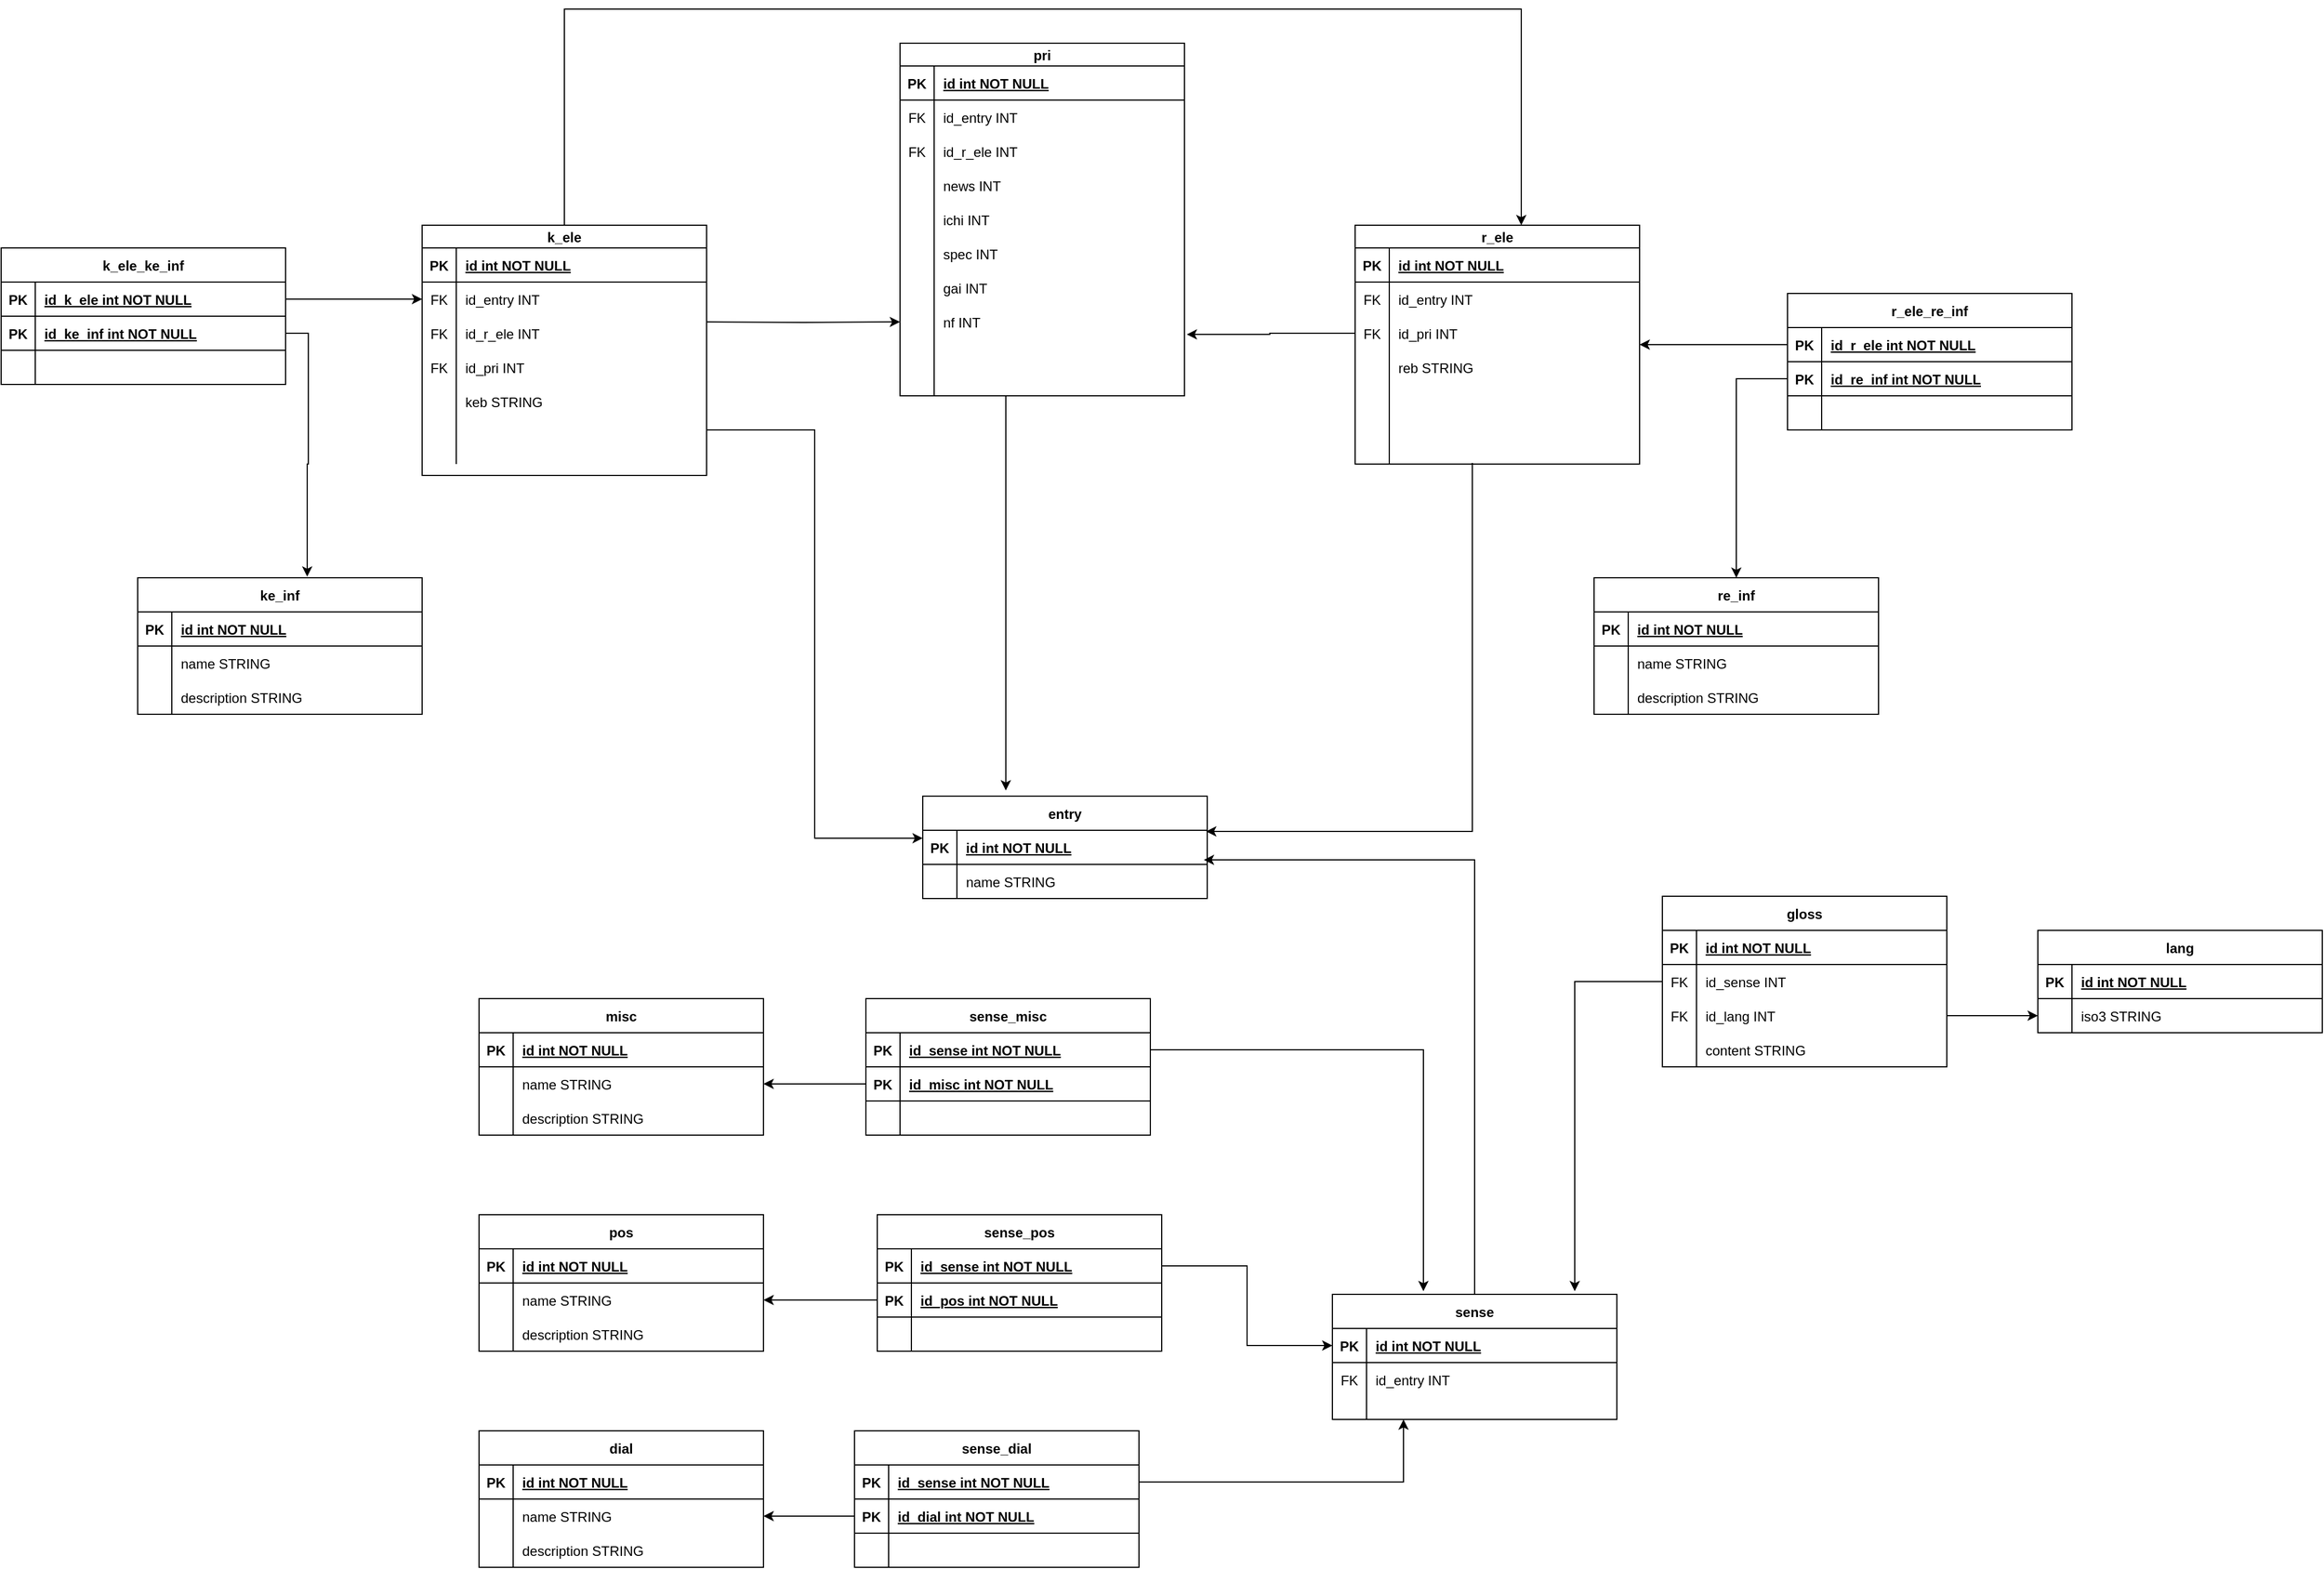 <mxfile version="20.2.3" type="device"><diagram id="R2lEEEUBdFMjLlhIrx00" name="Page-1"><mxGraphModel dx="2591" dy="776" grid="1" gridSize="10" guides="1" tooltips="1" connect="1" arrows="1" fold="1" page="1" pageScale="1" pageWidth="1169" pageHeight="1654" background="#FFFFFF" math="0" shadow="0" extFonts="Permanent Marker^https://fonts.googleapis.com/css?family=Permanent+Marker"><root><mxCell id="0"/><mxCell id="1" parent="0"/><mxCell id="C-vyLk0tnHw3VtMMgP7b-13" value="dial" style="shape=table;startSize=30;container=1;collapsible=1;childLayout=tableLayout;fixedRows=1;rowLines=0;fontStyle=1;align=center;resizeLast=1;" parent="1" vertex="1"><mxGeometry x="70" y="1340" width="250" height="120" as="geometry"/></mxCell><mxCell id="C-vyLk0tnHw3VtMMgP7b-14" value="" style="shape=partialRectangle;collapsible=0;dropTarget=0;pointerEvents=0;fillColor=none;points=[[0,0.5],[1,0.5]];portConstraint=eastwest;top=0;left=0;right=0;bottom=1;" parent="C-vyLk0tnHw3VtMMgP7b-13" vertex="1"><mxGeometry y="30" width="250" height="30" as="geometry"/></mxCell><mxCell id="C-vyLk0tnHw3VtMMgP7b-15" value="PK" style="shape=partialRectangle;overflow=hidden;connectable=0;fillColor=none;top=0;left=0;bottom=0;right=0;fontStyle=1;" parent="C-vyLk0tnHw3VtMMgP7b-14" vertex="1"><mxGeometry width="30" height="30" as="geometry"><mxRectangle width="30" height="30" as="alternateBounds"/></mxGeometry></mxCell><mxCell id="C-vyLk0tnHw3VtMMgP7b-16" value="id int NOT NULL " style="shape=partialRectangle;overflow=hidden;connectable=0;fillColor=none;top=0;left=0;bottom=0;right=0;align=left;spacingLeft=6;fontStyle=5;" parent="C-vyLk0tnHw3VtMMgP7b-14" vertex="1"><mxGeometry x="30" width="220" height="30" as="geometry"><mxRectangle width="220" height="30" as="alternateBounds"/></mxGeometry></mxCell><mxCell id="C-vyLk0tnHw3VtMMgP7b-17" value="" style="shape=partialRectangle;collapsible=0;dropTarget=0;pointerEvents=0;fillColor=none;points=[[0,0.5],[1,0.5]];portConstraint=eastwest;top=0;left=0;right=0;bottom=0;" parent="C-vyLk0tnHw3VtMMgP7b-13" vertex="1"><mxGeometry y="60" width="250" height="30" as="geometry"/></mxCell><mxCell id="C-vyLk0tnHw3VtMMgP7b-18" value="" style="shape=partialRectangle;overflow=hidden;connectable=0;fillColor=none;top=0;left=0;bottom=0;right=0;" parent="C-vyLk0tnHw3VtMMgP7b-17" vertex="1"><mxGeometry width="30" height="30" as="geometry"><mxRectangle width="30" height="30" as="alternateBounds"/></mxGeometry></mxCell><mxCell id="C-vyLk0tnHw3VtMMgP7b-19" value="name STRING" style="shape=partialRectangle;overflow=hidden;connectable=0;fillColor=none;top=0;left=0;bottom=0;right=0;align=left;spacingLeft=6;" parent="C-vyLk0tnHw3VtMMgP7b-17" vertex="1"><mxGeometry x="30" width="220" height="30" as="geometry"><mxRectangle width="220" height="30" as="alternateBounds"/></mxGeometry></mxCell><mxCell id="C-vyLk0tnHw3VtMMgP7b-20" value="" style="shape=partialRectangle;collapsible=0;dropTarget=0;pointerEvents=0;fillColor=none;points=[[0,0.5],[1,0.5]];portConstraint=eastwest;top=0;left=0;right=0;bottom=0;" parent="C-vyLk0tnHw3VtMMgP7b-13" vertex="1"><mxGeometry y="90" width="250" height="30" as="geometry"/></mxCell><mxCell id="C-vyLk0tnHw3VtMMgP7b-21" value="" style="shape=partialRectangle;overflow=hidden;connectable=0;fillColor=none;top=0;left=0;bottom=0;right=0;" parent="C-vyLk0tnHw3VtMMgP7b-20" vertex="1"><mxGeometry width="30" height="30" as="geometry"><mxRectangle width="30" height="30" as="alternateBounds"/></mxGeometry></mxCell><mxCell id="C-vyLk0tnHw3VtMMgP7b-22" value="description STRING" style="shape=partialRectangle;overflow=hidden;connectable=0;fillColor=none;top=0;left=0;bottom=0;right=0;align=left;spacingLeft=6;" parent="C-vyLk0tnHw3VtMMgP7b-20" vertex="1"><mxGeometry x="30" width="220" height="30" as="geometry"><mxRectangle width="220" height="30" as="alternateBounds"/></mxGeometry></mxCell><mxCell id="2e9z9U4Y72R94VFGI8dc-23" value="entry" style="shape=table;startSize=30;container=1;collapsible=1;childLayout=tableLayout;fixedRows=1;rowLines=0;fontStyle=1;align=center;resizeLast=1;" parent="1" vertex="1"><mxGeometry x="460" y="782" width="250" height="90" as="geometry"/></mxCell><mxCell id="2e9z9U4Y72R94VFGI8dc-24" value="" style="shape=partialRectangle;collapsible=0;dropTarget=0;pointerEvents=0;fillColor=none;points=[[0,0.5],[1,0.5]];portConstraint=eastwest;top=0;left=0;right=0;bottom=1;" parent="2e9z9U4Y72R94VFGI8dc-23" vertex="1"><mxGeometry y="30" width="250" height="30" as="geometry"/></mxCell><mxCell id="2e9z9U4Y72R94VFGI8dc-25" value="PK" style="shape=partialRectangle;overflow=hidden;connectable=0;fillColor=none;top=0;left=0;bottom=0;right=0;fontStyle=1;" parent="2e9z9U4Y72R94VFGI8dc-24" vertex="1"><mxGeometry width="30" height="30" as="geometry"><mxRectangle width="30" height="30" as="alternateBounds"/></mxGeometry></mxCell><mxCell id="2e9z9U4Y72R94VFGI8dc-26" value="id int NOT NULL " style="shape=partialRectangle;overflow=hidden;connectable=0;fillColor=none;top=0;left=0;bottom=0;right=0;align=left;spacingLeft=6;fontStyle=5;" parent="2e9z9U4Y72R94VFGI8dc-24" vertex="1"><mxGeometry x="30" width="220" height="30" as="geometry"><mxRectangle width="220" height="30" as="alternateBounds"/></mxGeometry></mxCell><mxCell id="2e9z9U4Y72R94VFGI8dc-27" value="" style="shape=partialRectangle;collapsible=0;dropTarget=0;pointerEvents=0;fillColor=none;points=[[0,0.5],[1,0.5]];portConstraint=eastwest;top=0;left=0;right=0;bottom=0;" parent="2e9z9U4Y72R94VFGI8dc-23" vertex="1"><mxGeometry y="60" width="250" height="30" as="geometry"/></mxCell><mxCell id="2e9z9U4Y72R94VFGI8dc-28" value="" style="shape=partialRectangle;overflow=hidden;connectable=0;fillColor=none;top=0;left=0;bottom=0;right=0;" parent="2e9z9U4Y72R94VFGI8dc-27" vertex="1"><mxGeometry width="30" height="30" as="geometry"><mxRectangle width="30" height="30" as="alternateBounds"/></mxGeometry></mxCell><mxCell id="2e9z9U4Y72R94VFGI8dc-29" value="name STRING" style="shape=partialRectangle;overflow=hidden;connectable=0;fillColor=none;top=0;left=0;bottom=0;right=0;align=left;spacingLeft=6;" parent="2e9z9U4Y72R94VFGI8dc-27" vertex="1"><mxGeometry x="30" width="220" height="30" as="geometry"><mxRectangle width="220" height="30" as="alternateBounds"/></mxGeometry></mxCell><mxCell id="2e9z9U4Y72R94VFGI8dc-33" value="gloss" style="shape=table;startSize=30;container=1;collapsible=1;childLayout=tableLayout;fixedRows=1;rowLines=0;fontStyle=1;align=center;resizeLast=1;" parent="1" vertex="1"><mxGeometry x="1110" y="870" width="250" height="150" as="geometry"/></mxCell><mxCell id="2e9z9U4Y72R94VFGI8dc-34" value="" style="shape=partialRectangle;collapsible=0;dropTarget=0;pointerEvents=0;fillColor=none;points=[[0,0.5],[1,0.5]];portConstraint=eastwest;top=0;left=0;right=0;bottom=1;" parent="2e9z9U4Y72R94VFGI8dc-33" vertex="1"><mxGeometry y="30" width="250" height="30" as="geometry"/></mxCell><mxCell id="2e9z9U4Y72R94VFGI8dc-35" value="PK" style="shape=partialRectangle;overflow=hidden;connectable=0;fillColor=none;top=0;left=0;bottom=0;right=0;fontStyle=1;" parent="2e9z9U4Y72R94VFGI8dc-34" vertex="1"><mxGeometry width="30" height="30" as="geometry"><mxRectangle width="30" height="30" as="alternateBounds"/></mxGeometry></mxCell><mxCell id="2e9z9U4Y72R94VFGI8dc-36" value="id int NOT NULL " style="shape=partialRectangle;overflow=hidden;connectable=0;fillColor=none;top=0;left=0;bottom=0;right=0;align=left;spacingLeft=6;fontStyle=5;" parent="2e9z9U4Y72R94VFGI8dc-34" vertex="1"><mxGeometry x="30" width="220" height="30" as="geometry"><mxRectangle width="220" height="30" as="alternateBounds"/></mxGeometry></mxCell><mxCell id="2e9z9U4Y72R94VFGI8dc-37" value="" style="shape=partialRectangle;collapsible=0;dropTarget=0;pointerEvents=0;fillColor=none;points=[[0,0.5],[1,0.5]];portConstraint=eastwest;top=0;left=0;right=0;bottom=0;" parent="2e9z9U4Y72R94VFGI8dc-33" vertex="1"><mxGeometry y="60" width="250" height="30" as="geometry"/></mxCell><mxCell id="2e9z9U4Y72R94VFGI8dc-38" value="FK" style="shape=partialRectangle;overflow=hidden;connectable=0;fillColor=none;top=0;left=0;bottom=0;right=0;" parent="2e9z9U4Y72R94VFGI8dc-37" vertex="1"><mxGeometry width="30" height="30" as="geometry"><mxRectangle width="30" height="30" as="alternateBounds"/></mxGeometry></mxCell><mxCell id="2e9z9U4Y72R94VFGI8dc-39" value="id_sense INT" style="shape=partialRectangle;overflow=hidden;connectable=0;fillColor=none;top=0;left=0;bottom=0;right=0;align=left;spacingLeft=6;" parent="2e9z9U4Y72R94VFGI8dc-37" vertex="1"><mxGeometry x="30" width="220" height="30" as="geometry"><mxRectangle width="220" height="30" as="alternateBounds"/></mxGeometry></mxCell><mxCell id="2e9z9U4Y72R94VFGI8dc-40" value="" style="shape=partialRectangle;collapsible=0;dropTarget=0;pointerEvents=0;fillColor=none;points=[[0,0.5],[1,0.5]];portConstraint=eastwest;top=0;left=0;right=0;bottom=0;" parent="2e9z9U4Y72R94VFGI8dc-33" vertex="1"><mxGeometry y="90" width="250" height="30" as="geometry"/></mxCell><mxCell id="2e9z9U4Y72R94VFGI8dc-41" value="FK" style="shape=partialRectangle;overflow=hidden;connectable=0;fillColor=none;top=0;left=0;bottom=0;right=0;" parent="2e9z9U4Y72R94VFGI8dc-40" vertex="1"><mxGeometry width="30" height="30" as="geometry"><mxRectangle width="30" height="30" as="alternateBounds"/></mxGeometry></mxCell><mxCell id="2e9z9U4Y72R94VFGI8dc-42" value="id_lang INT" style="shape=partialRectangle;overflow=hidden;connectable=0;fillColor=none;top=0;left=0;bottom=0;right=0;align=left;spacingLeft=6;" parent="2e9z9U4Y72R94VFGI8dc-40" vertex="1"><mxGeometry x="30" width="220" height="30" as="geometry"><mxRectangle width="220" height="30" as="alternateBounds"/></mxGeometry></mxCell><mxCell id="D-gWpma4TovUFVneXwPY-15" value="" style="shape=partialRectangle;collapsible=0;dropTarget=0;pointerEvents=0;fillColor=none;points=[[0,0.5],[1,0.5]];portConstraint=eastwest;top=0;left=0;right=0;bottom=0;" vertex="1" parent="2e9z9U4Y72R94VFGI8dc-33"><mxGeometry y="120" width="250" height="30" as="geometry"/></mxCell><mxCell id="D-gWpma4TovUFVneXwPY-16" value="" style="shape=partialRectangle;overflow=hidden;connectable=0;fillColor=none;top=0;left=0;bottom=0;right=0;" vertex="1" parent="D-gWpma4TovUFVneXwPY-15"><mxGeometry width="30" height="30" as="geometry"><mxRectangle width="30" height="30" as="alternateBounds"/></mxGeometry></mxCell><mxCell id="D-gWpma4TovUFVneXwPY-17" value="content STRING" style="shape=partialRectangle;overflow=hidden;connectable=0;fillColor=none;top=0;left=0;bottom=0;right=0;align=left;spacingLeft=6;" vertex="1" parent="D-gWpma4TovUFVneXwPY-15"><mxGeometry x="30" width="220" height="30" as="geometry"><mxRectangle width="220" height="30" as="alternateBounds"/></mxGeometry></mxCell><mxCell id="6OIsR1AFW3K_PCvq8p_l-6" style="edgeStyle=orthogonalEdgeStyle;rounded=0;orthogonalLoop=1;jettySize=auto;html=1;entryX=0.584;entryY=0;entryDx=0;entryDy=0;entryPerimeter=0;" parent="1" source="2e9z9U4Y72R94VFGI8dc-43" target="2e9z9U4Y72R94VFGI8dc-159" edge="1"><mxGeometry relative="1" as="geometry"><Array as="points"><mxPoint x="145" y="90"/><mxPoint x="986" y="90"/></Array></mxGeometry></mxCell><mxCell id="2e9z9U4Y72R94VFGI8dc-43" value="k_ele" style="shape=table;startSize=20;container=1;collapsible=1;childLayout=tableLayout;fixedRows=1;rowLines=0;fontStyle=1;align=center;resizeLast=1;" parent="1" vertex="1"><mxGeometry x="20" y="280" width="250" height="220" as="geometry"/></mxCell><mxCell id="2e9z9U4Y72R94VFGI8dc-44" value="" style="shape=partialRectangle;collapsible=0;dropTarget=0;pointerEvents=0;fillColor=none;points=[[0,0.5],[1,0.5]];portConstraint=eastwest;top=0;left=0;right=0;bottom=1;" parent="2e9z9U4Y72R94VFGI8dc-43" vertex="1"><mxGeometry y="20" width="250" height="30" as="geometry"/></mxCell><mxCell id="2e9z9U4Y72R94VFGI8dc-45" value="PK" style="shape=partialRectangle;overflow=hidden;connectable=0;fillColor=none;top=0;left=0;bottom=0;right=0;fontStyle=1;" parent="2e9z9U4Y72R94VFGI8dc-44" vertex="1"><mxGeometry width="30" height="30" as="geometry"><mxRectangle width="30" height="30" as="alternateBounds"/></mxGeometry></mxCell><mxCell id="2e9z9U4Y72R94VFGI8dc-46" value="id int NOT NULL " style="shape=partialRectangle;overflow=hidden;connectable=0;fillColor=none;top=0;left=0;bottom=0;right=0;align=left;spacingLeft=6;fontStyle=5;" parent="2e9z9U4Y72R94VFGI8dc-44" vertex="1"><mxGeometry x="30" width="220" height="30" as="geometry"><mxRectangle width="220" height="30" as="alternateBounds"/></mxGeometry></mxCell><mxCell id="2e9z9U4Y72R94VFGI8dc-47" value="" style="shape=partialRectangle;collapsible=0;dropTarget=0;pointerEvents=0;fillColor=none;points=[[0,0.5],[1,0.5]];portConstraint=eastwest;top=0;left=0;right=0;bottom=0;" parent="2e9z9U4Y72R94VFGI8dc-43" vertex="1"><mxGeometry y="50" width="250" height="30" as="geometry"/></mxCell><mxCell id="2e9z9U4Y72R94VFGI8dc-48" value="FK" style="shape=partialRectangle;overflow=hidden;connectable=0;fillColor=none;top=0;left=0;bottom=0;right=0;" parent="2e9z9U4Y72R94VFGI8dc-47" vertex="1"><mxGeometry width="30" height="30" as="geometry"><mxRectangle width="30" height="30" as="alternateBounds"/></mxGeometry></mxCell><mxCell id="2e9z9U4Y72R94VFGI8dc-49" value="id_entry INT" style="shape=partialRectangle;overflow=hidden;connectable=0;fillColor=none;top=0;left=0;bottom=0;right=0;align=left;spacingLeft=6;" parent="2e9z9U4Y72R94VFGI8dc-47" vertex="1"><mxGeometry x="30" width="220" height="30" as="geometry"><mxRectangle width="220" height="30" as="alternateBounds"/></mxGeometry></mxCell><mxCell id="2e9z9U4Y72R94VFGI8dc-63" value="" style="shape=partialRectangle;collapsible=0;dropTarget=0;pointerEvents=0;fillColor=none;points=[[0,0.5],[1,0.5]];portConstraint=eastwest;top=0;left=0;right=0;bottom=0;" parent="2e9z9U4Y72R94VFGI8dc-43" vertex="1"><mxGeometry y="80" width="250" height="30" as="geometry"/></mxCell><mxCell id="2e9z9U4Y72R94VFGI8dc-64" value="FK" style="shape=partialRectangle;overflow=hidden;connectable=0;fillColor=none;top=0;left=0;bottom=0;right=0;" parent="2e9z9U4Y72R94VFGI8dc-63" vertex="1"><mxGeometry width="30" height="30" as="geometry"><mxRectangle width="30" height="30" as="alternateBounds"/></mxGeometry></mxCell><mxCell id="2e9z9U4Y72R94VFGI8dc-65" value="id_r_ele INT" style="shape=partialRectangle;overflow=hidden;connectable=0;fillColor=none;top=0;left=0;bottom=0;right=0;align=left;spacingLeft=6;" parent="2e9z9U4Y72R94VFGI8dc-63" vertex="1"><mxGeometry x="30" width="220" height="30" as="geometry"><mxRectangle width="220" height="30" as="alternateBounds"/></mxGeometry></mxCell><mxCell id="2e9z9U4Y72R94VFGI8dc-66" value="" style="shape=partialRectangle;collapsible=0;dropTarget=0;pointerEvents=0;fillColor=none;points=[[0,0.5],[1,0.5]];portConstraint=eastwest;top=0;left=0;right=0;bottom=0;" parent="2e9z9U4Y72R94VFGI8dc-43" vertex="1"><mxGeometry y="110" width="250" height="30" as="geometry"/></mxCell><mxCell id="2e9z9U4Y72R94VFGI8dc-67" value="FK" style="shape=partialRectangle;overflow=hidden;connectable=0;fillColor=none;top=0;left=0;bottom=0;right=0;" parent="2e9z9U4Y72R94VFGI8dc-66" vertex="1"><mxGeometry width="30" height="30" as="geometry"><mxRectangle width="30" height="30" as="alternateBounds"/></mxGeometry></mxCell><mxCell id="2e9z9U4Y72R94VFGI8dc-68" value="id_pri INT" style="shape=partialRectangle;overflow=hidden;connectable=0;fillColor=none;top=0;left=0;bottom=0;right=0;align=left;spacingLeft=6;" parent="2e9z9U4Y72R94VFGI8dc-66" vertex="1"><mxGeometry x="30" width="220" height="30" as="geometry"><mxRectangle width="220" height="30" as="alternateBounds"/></mxGeometry></mxCell><mxCell id="2e9z9U4Y72R94VFGI8dc-69" value="" style="shape=partialRectangle;collapsible=0;dropTarget=0;pointerEvents=0;fillColor=none;points=[[0,0.5],[1,0.5]];portConstraint=eastwest;top=0;left=0;right=0;bottom=0;" parent="2e9z9U4Y72R94VFGI8dc-43" vertex="1"><mxGeometry y="140" width="250" height="30" as="geometry"/></mxCell><mxCell id="2e9z9U4Y72R94VFGI8dc-70" value="" style="shape=partialRectangle;overflow=hidden;connectable=0;fillColor=none;top=0;left=0;bottom=0;right=0;" parent="2e9z9U4Y72R94VFGI8dc-69" vertex="1"><mxGeometry width="30" height="30" as="geometry"><mxRectangle width="30" height="30" as="alternateBounds"/></mxGeometry></mxCell><mxCell id="2e9z9U4Y72R94VFGI8dc-71" value="keb STRING" style="shape=partialRectangle;overflow=hidden;connectable=0;fillColor=none;top=0;left=0;bottom=0;right=0;align=left;spacingLeft=6;" parent="2e9z9U4Y72R94VFGI8dc-69" vertex="1"><mxGeometry x="30" width="220" height="30" as="geometry"><mxRectangle width="220" height="30" as="alternateBounds"/></mxGeometry></mxCell><mxCell id="2e9z9U4Y72R94VFGI8dc-54" value="" style="shape=partialRectangle;collapsible=0;dropTarget=0;pointerEvents=0;fillColor=none;points=[[0,0.5],[1,0.5]];portConstraint=eastwest;top=0;left=0;right=0;bottom=0;" parent="2e9z9U4Y72R94VFGI8dc-43" vertex="1"><mxGeometry y="170" width="250" height="20" as="geometry"/></mxCell><mxCell id="2e9z9U4Y72R94VFGI8dc-55" value="" style="shape=partialRectangle;overflow=hidden;connectable=0;fillColor=none;top=0;left=0;bottom=0;right=0;" parent="2e9z9U4Y72R94VFGI8dc-54" vertex="1"><mxGeometry width="30" height="20" as="geometry"><mxRectangle width="30" height="20" as="alternateBounds"/></mxGeometry></mxCell><mxCell id="2e9z9U4Y72R94VFGI8dc-56" value="" style="shape=partialRectangle;overflow=hidden;connectable=0;fillColor=none;top=0;left=0;bottom=0;right=0;align=left;spacingLeft=6;" parent="2e9z9U4Y72R94VFGI8dc-54" vertex="1"><mxGeometry x="30" width="220" height="20" as="geometry"><mxRectangle width="220" height="20" as="alternateBounds"/></mxGeometry></mxCell><mxCell id="2e9z9U4Y72R94VFGI8dc-57" value="" style="shape=partialRectangle;collapsible=0;dropTarget=0;pointerEvents=0;fillColor=none;points=[[0,0.5],[1,0.5]];portConstraint=eastwest;top=0;left=0;right=0;bottom=0;" parent="2e9z9U4Y72R94VFGI8dc-43" vertex="1"><mxGeometry y="190" width="250" height="20" as="geometry"/></mxCell><mxCell id="2e9z9U4Y72R94VFGI8dc-58" value="" style="shape=partialRectangle;overflow=hidden;connectable=0;fillColor=none;top=0;left=0;bottom=0;right=0;" parent="2e9z9U4Y72R94VFGI8dc-57" vertex="1"><mxGeometry width="30" height="20" as="geometry"><mxRectangle width="30" height="20" as="alternateBounds"/></mxGeometry></mxCell><mxCell id="2e9z9U4Y72R94VFGI8dc-59" value="" style="shape=partialRectangle;overflow=hidden;connectable=0;fillColor=none;top=0;left=0;bottom=0;right=0;align=left;spacingLeft=6;" parent="2e9z9U4Y72R94VFGI8dc-57" vertex="1"><mxGeometry x="30" width="220" height="20" as="geometry"><mxRectangle width="220" height="20" as="alternateBounds"/></mxGeometry></mxCell><mxCell id="2e9z9U4Y72R94VFGI8dc-72" value="k_ele_ke_inf" style="shape=table;startSize=30;container=1;collapsible=1;childLayout=tableLayout;fixedRows=1;rowLines=0;fontStyle=1;align=center;resizeLast=1;" parent="1" vertex="1"><mxGeometry x="-350" y="300" width="250" height="120" as="geometry"/></mxCell><mxCell id="2e9z9U4Y72R94VFGI8dc-73" value="" style="shape=partialRectangle;collapsible=0;dropTarget=0;pointerEvents=0;fillColor=none;points=[[0,0.5],[1,0.5]];portConstraint=eastwest;top=0;left=0;right=0;bottom=1;" parent="2e9z9U4Y72R94VFGI8dc-72" vertex="1"><mxGeometry y="30" width="250" height="30" as="geometry"/></mxCell><mxCell id="2e9z9U4Y72R94VFGI8dc-74" value="PK" style="shape=partialRectangle;overflow=hidden;connectable=0;fillColor=none;top=0;left=0;bottom=0;right=0;fontStyle=1;" parent="2e9z9U4Y72R94VFGI8dc-73" vertex="1"><mxGeometry width="30" height="30" as="geometry"><mxRectangle width="30" height="30" as="alternateBounds"/></mxGeometry></mxCell><mxCell id="2e9z9U4Y72R94VFGI8dc-75" value="id_k_ele int NOT NULL " style="shape=partialRectangle;overflow=hidden;connectable=0;fillColor=none;top=0;left=0;bottom=0;right=0;align=left;spacingLeft=6;fontStyle=5;" parent="2e9z9U4Y72R94VFGI8dc-73" vertex="1"><mxGeometry x="30" width="220" height="30" as="geometry"><mxRectangle width="220" height="30" as="alternateBounds"/></mxGeometry></mxCell><mxCell id="2e9z9U4Y72R94VFGI8dc-82" value="" style="shape=partialRectangle;collapsible=0;dropTarget=0;pointerEvents=0;fillColor=none;points=[[0,0.5],[1,0.5]];portConstraint=eastwest;top=0;left=0;right=0;bottom=1;" parent="2e9z9U4Y72R94VFGI8dc-72" vertex="1"><mxGeometry y="60" width="250" height="30" as="geometry"/></mxCell><mxCell id="2e9z9U4Y72R94VFGI8dc-83" value="PK" style="shape=partialRectangle;overflow=hidden;connectable=0;fillColor=none;top=0;left=0;bottom=0;right=0;fontStyle=1;" parent="2e9z9U4Y72R94VFGI8dc-82" vertex="1"><mxGeometry width="30" height="30" as="geometry"><mxRectangle width="30" height="30" as="alternateBounds"/></mxGeometry></mxCell><mxCell id="2e9z9U4Y72R94VFGI8dc-84" value="id_ke_inf int NOT NULL " style="shape=partialRectangle;overflow=hidden;connectable=0;fillColor=none;top=0;left=0;bottom=0;right=0;align=left;spacingLeft=6;fontStyle=5;" parent="2e9z9U4Y72R94VFGI8dc-82" vertex="1"><mxGeometry x="30" width="220" height="30" as="geometry"><mxRectangle width="220" height="30" as="alternateBounds"/></mxGeometry></mxCell><mxCell id="2e9z9U4Y72R94VFGI8dc-79" value="" style="shape=partialRectangle;collapsible=0;dropTarget=0;pointerEvents=0;fillColor=none;points=[[0,0.5],[1,0.5]];portConstraint=eastwest;top=0;left=0;right=0;bottom=0;" parent="2e9z9U4Y72R94VFGI8dc-72" vertex="1"><mxGeometry y="90" width="250" height="30" as="geometry"/></mxCell><mxCell id="2e9z9U4Y72R94VFGI8dc-80" value="" style="shape=partialRectangle;overflow=hidden;connectable=0;fillColor=none;top=0;left=0;bottom=0;right=0;" parent="2e9z9U4Y72R94VFGI8dc-79" vertex="1"><mxGeometry width="30" height="30" as="geometry"><mxRectangle width="30" height="30" as="alternateBounds"/></mxGeometry></mxCell><mxCell id="2e9z9U4Y72R94VFGI8dc-81" value="" style="shape=partialRectangle;overflow=hidden;connectable=0;fillColor=none;top=0;left=0;bottom=0;right=0;align=left;spacingLeft=6;" parent="2e9z9U4Y72R94VFGI8dc-79" vertex="1"><mxGeometry x="30" width="220" height="30" as="geometry"><mxRectangle width="220" height="30" as="alternateBounds"/></mxGeometry></mxCell><mxCell id="2e9z9U4Y72R94VFGI8dc-85" value="ke_inf" style="shape=table;startSize=30;container=1;collapsible=1;childLayout=tableLayout;fixedRows=1;rowLines=0;fontStyle=1;align=center;resizeLast=1;" parent="1" vertex="1"><mxGeometry x="-230" y="590" width="250" height="120" as="geometry"/></mxCell><mxCell id="2e9z9U4Y72R94VFGI8dc-86" value="" style="shape=partialRectangle;collapsible=0;dropTarget=0;pointerEvents=0;fillColor=none;points=[[0,0.5],[1,0.5]];portConstraint=eastwest;top=0;left=0;right=0;bottom=1;" parent="2e9z9U4Y72R94VFGI8dc-85" vertex="1"><mxGeometry y="30" width="250" height="30" as="geometry"/></mxCell><mxCell id="2e9z9U4Y72R94VFGI8dc-87" value="PK" style="shape=partialRectangle;overflow=hidden;connectable=0;fillColor=none;top=0;left=0;bottom=0;right=0;fontStyle=1;" parent="2e9z9U4Y72R94VFGI8dc-86" vertex="1"><mxGeometry width="30" height="30" as="geometry"><mxRectangle width="30" height="30" as="alternateBounds"/></mxGeometry></mxCell><mxCell id="2e9z9U4Y72R94VFGI8dc-88" value="id int NOT NULL " style="shape=partialRectangle;overflow=hidden;connectable=0;fillColor=none;top=0;left=0;bottom=0;right=0;align=left;spacingLeft=6;fontStyle=5;" parent="2e9z9U4Y72R94VFGI8dc-86" vertex="1"><mxGeometry x="30" width="220" height="30" as="geometry"><mxRectangle width="220" height="30" as="alternateBounds"/></mxGeometry></mxCell><mxCell id="2e9z9U4Y72R94VFGI8dc-89" value="" style="shape=partialRectangle;collapsible=0;dropTarget=0;pointerEvents=0;fillColor=none;points=[[0,0.5],[1,0.5]];portConstraint=eastwest;top=0;left=0;right=0;bottom=0;" parent="2e9z9U4Y72R94VFGI8dc-85" vertex="1"><mxGeometry y="60" width="250" height="30" as="geometry"/></mxCell><mxCell id="2e9z9U4Y72R94VFGI8dc-90" value="" style="shape=partialRectangle;overflow=hidden;connectable=0;fillColor=none;top=0;left=0;bottom=0;right=0;" parent="2e9z9U4Y72R94VFGI8dc-89" vertex="1"><mxGeometry width="30" height="30" as="geometry"><mxRectangle width="30" height="30" as="alternateBounds"/></mxGeometry></mxCell><mxCell id="2e9z9U4Y72R94VFGI8dc-91" value="name STRING" style="shape=partialRectangle;overflow=hidden;connectable=0;fillColor=none;top=0;left=0;bottom=0;right=0;align=left;spacingLeft=6;" parent="2e9z9U4Y72R94VFGI8dc-89" vertex="1"><mxGeometry x="30" width="220" height="30" as="geometry"><mxRectangle width="220" height="30" as="alternateBounds"/></mxGeometry></mxCell><mxCell id="2e9z9U4Y72R94VFGI8dc-92" value="" style="shape=partialRectangle;collapsible=0;dropTarget=0;pointerEvents=0;fillColor=none;points=[[0,0.5],[1,0.5]];portConstraint=eastwest;top=0;left=0;right=0;bottom=0;" parent="2e9z9U4Y72R94VFGI8dc-85" vertex="1"><mxGeometry y="90" width="250" height="30" as="geometry"/></mxCell><mxCell id="2e9z9U4Y72R94VFGI8dc-93" value="" style="shape=partialRectangle;overflow=hidden;connectable=0;fillColor=none;top=0;left=0;bottom=0;right=0;" parent="2e9z9U4Y72R94VFGI8dc-92" vertex="1"><mxGeometry width="30" height="30" as="geometry"><mxRectangle width="30" height="30" as="alternateBounds"/></mxGeometry></mxCell><mxCell id="2e9z9U4Y72R94VFGI8dc-94" value="description STRING" style="shape=partialRectangle;overflow=hidden;connectable=0;fillColor=none;top=0;left=0;bottom=0;right=0;align=left;spacingLeft=6;" parent="2e9z9U4Y72R94VFGI8dc-92" vertex="1"><mxGeometry x="30" width="220" height="30" as="geometry"><mxRectangle width="220" height="30" as="alternateBounds"/></mxGeometry></mxCell><mxCell id="2e9z9U4Y72R94VFGI8dc-95" value="lang" style="shape=table;startSize=30;container=1;collapsible=1;childLayout=tableLayout;fixedRows=1;rowLines=0;fontStyle=1;align=center;resizeLast=1;" parent="1" vertex="1"><mxGeometry x="1440" y="900" width="250" height="90" as="geometry"/></mxCell><mxCell id="2e9z9U4Y72R94VFGI8dc-96" value="" style="shape=partialRectangle;collapsible=0;dropTarget=0;pointerEvents=0;fillColor=none;points=[[0,0.5],[1,0.5]];portConstraint=eastwest;top=0;left=0;right=0;bottom=1;" parent="2e9z9U4Y72R94VFGI8dc-95" vertex="1"><mxGeometry y="30" width="250" height="30" as="geometry"/></mxCell><mxCell id="2e9z9U4Y72R94VFGI8dc-97" value="PK" style="shape=partialRectangle;overflow=hidden;connectable=0;fillColor=none;top=0;left=0;bottom=0;right=0;fontStyle=1;" parent="2e9z9U4Y72R94VFGI8dc-96" vertex="1"><mxGeometry width="30" height="30" as="geometry"><mxRectangle width="30" height="30" as="alternateBounds"/></mxGeometry></mxCell><mxCell id="2e9z9U4Y72R94VFGI8dc-98" value="id int NOT NULL " style="shape=partialRectangle;overflow=hidden;connectable=0;fillColor=none;top=0;left=0;bottom=0;right=0;align=left;spacingLeft=6;fontStyle=5;" parent="2e9z9U4Y72R94VFGI8dc-96" vertex="1"><mxGeometry x="30" width="220" height="30" as="geometry"><mxRectangle width="220" height="30" as="alternateBounds"/></mxGeometry></mxCell><mxCell id="2e9z9U4Y72R94VFGI8dc-99" value="" style="shape=partialRectangle;collapsible=0;dropTarget=0;pointerEvents=0;fillColor=none;points=[[0,0.5],[1,0.5]];portConstraint=eastwest;top=0;left=0;right=0;bottom=0;" parent="2e9z9U4Y72R94VFGI8dc-95" vertex="1"><mxGeometry y="60" width="250" height="30" as="geometry"/></mxCell><mxCell id="2e9z9U4Y72R94VFGI8dc-100" value="" style="shape=partialRectangle;overflow=hidden;connectable=0;fillColor=none;top=0;left=0;bottom=0;right=0;" parent="2e9z9U4Y72R94VFGI8dc-99" vertex="1"><mxGeometry width="30" height="30" as="geometry"><mxRectangle width="30" height="30" as="alternateBounds"/></mxGeometry></mxCell><mxCell id="2e9z9U4Y72R94VFGI8dc-101" value="iso3 STRING" style="shape=partialRectangle;overflow=hidden;connectable=0;fillColor=none;top=0;left=0;bottom=0;right=0;align=left;spacingLeft=6;" parent="2e9z9U4Y72R94VFGI8dc-99" vertex="1"><mxGeometry x="30" width="220" height="30" as="geometry"><mxRectangle width="220" height="30" as="alternateBounds"/></mxGeometry></mxCell><mxCell id="2e9z9U4Y72R94VFGI8dc-102" value="misc" style="shape=table;startSize=30;container=1;collapsible=1;childLayout=tableLayout;fixedRows=1;rowLines=0;fontStyle=1;align=center;resizeLast=1;" parent="1" vertex="1"><mxGeometry x="70" y="960" width="250" height="120" as="geometry"/></mxCell><mxCell id="2e9z9U4Y72R94VFGI8dc-103" value="" style="shape=partialRectangle;collapsible=0;dropTarget=0;pointerEvents=0;fillColor=none;points=[[0,0.5],[1,0.5]];portConstraint=eastwest;top=0;left=0;right=0;bottom=1;" parent="2e9z9U4Y72R94VFGI8dc-102" vertex="1"><mxGeometry y="30" width="250" height="30" as="geometry"/></mxCell><mxCell id="2e9z9U4Y72R94VFGI8dc-104" value="PK" style="shape=partialRectangle;overflow=hidden;connectable=0;fillColor=none;top=0;left=0;bottom=0;right=0;fontStyle=1;" parent="2e9z9U4Y72R94VFGI8dc-103" vertex="1"><mxGeometry width="30" height="30" as="geometry"><mxRectangle width="30" height="30" as="alternateBounds"/></mxGeometry></mxCell><mxCell id="2e9z9U4Y72R94VFGI8dc-105" value="id int NOT NULL " style="shape=partialRectangle;overflow=hidden;connectable=0;fillColor=none;top=0;left=0;bottom=0;right=0;align=left;spacingLeft=6;fontStyle=5;" parent="2e9z9U4Y72R94VFGI8dc-103" vertex="1"><mxGeometry x="30" width="220" height="30" as="geometry"><mxRectangle width="220" height="30" as="alternateBounds"/></mxGeometry></mxCell><mxCell id="2e9z9U4Y72R94VFGI8dc-106" value="" style="shape=partialRectangle;collapsible=0;dropTarget=0;pointerEvents=0;fillColor=none;points=[[0,0.5],[1,0.5]];portConstraint=eastwest;top=0;left=0;right=0;bottom=0;" parent="2e9z9U4Y72R94VFGI8dc-102" vertex="1"><mxGeometry y="60" width="250" height="30" as="geometry"/></mxCell><mxCell id="2e9z9U4Y72R94VFGI8dc-107" value="" style="shape=partialRectangle;overflow=hidden;connectable=0;fillColor=none;top=0;left=0;bottom=0;right=0;" parent="2e9z9U4Y72R94VFGI8dc-106" vertex="1"><mxGeometry width="30" height="30" as="geometry"><mxRectangle width="30" height="30" as="alternateBounds"/></mxGeometry></mxCell><mxCell id="2e9z9U4Y72R94VFGI8dc-108" value="name STRING" style="shape=partialRectangle;overflow=hidden;connectable=0;fillColor=none;top=0;left=0;bottom=0;right=0;align=left;spacingLeft=6;" parent="2e9z9U4Y72R94VFGI8dc-106" vertex="1"><mxGeometry x="30" width="220" height="30" as="geometry"><mxRectangle width="220" height="30" as="alternateBounds"/></mxGeometry></mxCell><mxCell id="2e9z9U4Y72R94VFGI8dc-109" value="" style="shape=partialRectangle;collapsible=0;dropTarget=0;pointerEvents=0;fillColor=none;points=[[0,0.5],[1,0.5]];portConstraint=eastwest;top=0;left=0;right=0;bottom=0;" parent="2e9z9U4Y72R94VFGI8dc-102" vertex="1"><mxGeometry y="90" width="250" height="30" as="geometry"/></mxCell><mxCell id="2e9z9U4Y72R94VFGI8dc-110" value="" style="shape=partialRectangle;overflow=hidden;connectable=0;fillColor=none;top=0;left=0;bottom=0;right=0;" parent="2e9z9U4Y72R94VFGI8dc-109" vertex="1"><mxGeometry width="30" height="30" as="geometry"><mxRectangle width="30" height="30" as="alternateBounds"/></mxGeometry></mxCell><mxCell id="2e9z9U4Y72R94VFGI8dc-111" value="description STRING" style="shape=partialRectangle;overflow=hidden;connectable=0;fillColor=none;top=0;left=0;bottom=0;right=0;align=left;spacingLeft=6;" parent="2e9z9U4Y72R94VFGI8dc-109" vertex="1"><mxGeometry x="30" width="220" height="30" as="geometry"><mxRectangle width="220" height="30" as="alternateBounds"/></mxGeometry></mxCell><mxCell id="2e9z9U4Y72R94VFGI8dc-112" value="pos" style="shape=table;startSize=30;container=1;collapsible=1;childLayout=tableLayout;fixedRows=1;rowLines=0;fontStyle=1;align=center;resizeLast=1;" parent="1" vertex="1"><mxGeometry x="70" y="1150" width="250" height="120" as="geometry"/></mxCell><mxCell id="2e9z9U4Y72R94VFGI8dc-113" value="" style="shape=partialRectangle;collapsible=0;dropTarget=0;pointerEvents=0;fillColor=none;points=[[0,0.5],[1,0.5]];portConstraint=eastwest;top=0;left=0;right=0;bottom=1;" parent="2e9z9U4Y72R94VFGI8dc-112" vertex="1"><mxGeometry y="30" width="250" height="30" as="geometry"/></mxCell><mxCell id="2e9z9U4Y72R94VFGI8dc-114" value="PK" style="shape=partialRectangle;overflow=hidden;connectable=0;fillColor=none;top=0;left=0;bottom=0;right=0;fontStyle=1;" parent="2e9z9U4Y72R94VFGI8dc-113" vertex="1"><mxGeometry width="30" height="30" as="geometry"><mxRectangle width="30" height="30" as="alternateBounds"/></mxGeometry></mxCell><mxCell id="2e9z9U4Y72R94VFGI8dc-115" value="id int NOT NULL " style="shape=partialRectangle;overflow=hidden;connectable=0;fillColor=none;top=0;left=0;bottom=0;right=0;align=left;spacingLeft=6;fontStyle=5;" parent="2e9z9U4Y72R94VFGI8dc-113" vertex="1"><mxGeometry x="30" width="220" height="30" as="geometry"><mxRectangle width="220" height="30" as="alternateBounds"/></mxGeometry></mxCell><mxCell id="2e9z9U4Y72R94VFGI8dc-116" value="" style="shape=partialRectangle;collapsible=0;dropTarget=0;pointerEvents=0;fillColor=none;points=[[0,0.5],[1,0.5]];portConstraint=eastwest;top=0;left=0;right=0;bottom=0;" parent="2e9z9U4Y72R94VFGI8dc-112" vertex="1"><mxGeometry y="60" width="250" height="30" as="geometry"/></mxCell><mxCell id="2e9z9U4Y72R94VFGI8dc-117" value="" style="shape=partialRectangle;overflow=hidden;connectable=0;fillColor=none;top=0;left=0;bottom=0;right=0;" parent="2e9z9U4Y72R94VFGI8dc-116" vertex="1"><mxGeometry width="30" height="30" as="geometry"><mxRectangle width="30" height="30" as="alternateBounds"/></mxGeometry></mxCell><mxCell id="2e9z9U4Y72R94VFGI8dc-118" value="name STRING" style="shape=partialRectangle;overflow=hidden;connectable=0;fillColor=none;top=0;left=0;bottom=0;right=0;align=left;spacingLeft=6;" parent="2e9z9U4Y72R94VFGI8dc-116" vertex="1"><mxGeometry x="30" width="220" height="30" as="geometry"><mxRectangle width="220" height="30" as="alternateBounds"/></mxGeometry></mxCell><mxCell id="2e9z9U4Y72R94VFGI8dc-119" value="" style="shape=partialRectangle;collapsible=0;dropTarget=0;pointerEvents=0;fillColor=none;points=[[0,0.5],[1,0.5]];portConstraint=eastwest;top=0;left=0;right=0;bottom=0;" parent="2e9z9U4Y72R94VFGI8dc-112" vertex="1"><mxGeometry y="90" width="250" height="30" as="geometry"/></mxCell><mxCell id="2e9z9U4Y72R94VFGI8dc-120" value="" style="shape=partialRectangle;overflow=hidden;connectable=0;fillColor=none;top=0;left=0;bottom=0;right=0;" parent="2e9z9U4Y72R94VFGI8dc-119" vertex="1"><mxGeometry width="30" height="30" as="geometry"><mxRectangle width="30" height="30" as="alternateBounds"/></mxGeometry></mxCell><mxCell id="2e9z9U4Y72R94VFGI8dc-121" value="description STRING" style="shape=partialRectangle;overflow=hidden;connectable=0;fillColor=none;top=0;left=0;bottom=0;right=0;align=left;spacingLeft=6;" parent="2e9z9U4Y72R94VFGI8dc-119" vertex="1"><mxGeometry x="30" width="220" height="30" as="geometry"><mxRectangle width="220" height="30" as="alternateBounds"/></mxGeometry></mxCell><mxCell id="6OIsR1AFW3K_PCvq8p_l-4" style="edgeStyle=orthogonalEdgeStyle;rounded=0;orthogonalLoop=1;jettySize=auto;html=1;entryX=0.292;entryY=-0.056;entryDx=0;entryDy=0;entryPerimeter=0;" parent="1" source="2e9z9U4Y72R94VFGI8dc-122" target="2e9z9U4Y72R94VFGI8dc-23" edge="1"><mxGeometry relative="1" as="geometry"><mxPoint x="611" y="550" as="sourcePoint"/><Array as="points"><mxPoint x="533" y="520"/><mxPoint x="533" y="520"/></Array></mxGeometry></mxCell><mxCell id="2e9z9U4Y72R94VFGI8dc-122" value="pri" style="shape=table;startSize=20;container=1;collapsible=1;childLayout=tableLayout;fixedRows=1;rowLines=0;fontStyle=1;align=center;resizeLast=1;" parent="1" vertex="1"><mxGeometry x="440" y="120" width="250" height="310" as="geometry"/></mxCell><mxCell id="2e9z9U4Y72R94VFGI8dc-123" value="" style="shape=partialRectangle;collapsible=0;dropTarget=0;pointerEvents=0;fillColor=none;points=[[0,0.5],[1,0.5]];portConstraint=eastwest;top=0;left=0;right=0;bottom=1;" parent="2e9z9U4Y72R94VFGI8dc-122" vertex="1"><mxGeometry y="20" width="250" height="30" as="geometry"/></mxCell><mxCell id="2e9z9U4Y72R94VFGI8dc-124" value="PK" style="shape=partialRectangle;overflow=hidden;connectable=0;fillColor=none;top=0;left=0;bottom=0;right=0;fontStyle=1;" parent="2e9z9U4Y72R94VFGI8dc-123" vertex="1"><mxGeometry width="30" height="30" as="geometry"><mxRectangle width="30" height="30" as="alternateBounds"/></mxGeometry></mxCell><mxCell id="2e9z9U4Y72R94VFGI8dc-125" value="id int NOT NULL " style="shape=partialRectangle;overflow=hidden;connectable=0;fillColor=none;top=0;left=0;bottom=0;right=0;align=left;spacingLeft=6;fontStyle=5;" parent="2e9z9U4Y72R94VFGI8dc-123" vertex="1"><mxGeometry x="30" width="220" height="30" as="geometry"><mxRectangle width="220" height="30" as="alternateBounds"/></mxGeometry></mxCell><mxCell id="2e9z9U4Y72R94VFGI8dc-126" value="" style="shape=partialRectangle;collapsible=0;dropTarget=0;pointerEvents=0;fillColor=none;points=[[0,0.5],[1,0.5]];portConstraint=eastwest;top=0;left=0;right=0;bottom=0;" parent="2e9z9U4Y72R94VFGI8dc-122" vertex="1"><mxGeometry y="50" width="250" height="30" as="geometry"/></mxCell><mxCell id="2e9z9U4Y72R94VFGI8dc-127" value="FK" style="shape=partialRectangle;overflow=hidden;connectable=0;fillColor=none;top=0;left=0;bottom=0;right=0;" parent="2e9z9U4Y72R94VFGI8dc-126" vertex="1"><mxGeometry width="30" height="30" as="geometry"><mxRectangle width="30" height="30" as="alternateBounds"/></mxGeometry></mxCell><mxCell id="2e9z9U4Y72R94VFGI8dc-128" value="id_entry INT" style="shape=partialRectangle;overflow=hidden;connectable=0;fillColor=none;top=0;left=0;bottom=0;right=0;align=left;spacingLeft=6;" parent="2e9z9U4Y72R94VFGI8dc-126" vertex="1"><mxGeometry x="30" width="220" height="30" as="geometry"><mxRectangle width="220" height="30" as="alternateBounds"/></mxGeometry></mxCell><mxCell id="2e9z9U4Y72R94VFGI8dc-129" value="" style="shape=partialRectangle;collapsible=0;dropTarget=0;pointerEvents=0;fillColor=none;points=[[0,0.5],[1,0.5]];portConstraint=eastwest;top=0;left=0;right=0;bottom=0;" parent="2e9z9U4Y72R94VFGI8dc-122" vertex="1"><mxGeometry y="80" width="250" height="30" as="geometry"/></mxCell><mxCell id="2e9z9U4Y72R94VFGI8dc-130" value="FK" style="shape=partialRectangle;overflow=hidden;connectable=0;fillColor=none;top=0;left=0;bottom=0;right=0;" parent="2e9z9U4Y72R94VFGI8dc-129" vertex="1"><mxGeometry width="30" height="30" as="geometry"><mxRectangle width="30" height="30" as="alternateBounds"/></mxGeometry></mxCell><mxCell id="2e9z9U4Y72R94VFGI8dc-131" value="id_r_ele INT" style="shape=partialRectangle;overflow=hidden;connectable=0;fillColor=none;top=0;left=0;bottom=0;right=0;align=left;spacingLeft=6;" parent="2e9z9U4Y72R94VFGI8dc-129" vertex="1"><mxGeometry x="30" width="220" height="30" as="geometry"><mxRectangle width="220" height="30" as="alternateBounds"/></mxGeometry></mxCell><mxCell id="2e9z9U4Y72R94VFGI8dc-135" value="" style="shape=partialRectangle;collapsible=0;dropTarget=0;pointerEvents=0;fillColor=none;points=[[0,0.5],[1,0.5]];portConstraint=eastwest;top=0;left=0;right=0;bottom=0;" parent="2e9z9U4Y72R94VFGI8dc-122" vertex="1"><mxGeometry y="110" width="250" height="30" as="geometry"/></mxCell><mxCell id="2e9z9U4Y72R94VFGI8dc-136" value="" style="shape=partialRectangle;overflow=hidden;connectable=0;fillColor=none;top=0;left=0;bottom=0;right=0;" parent="2e9z9U4Y72R94VFGI8dc-135" vertex="1"><mxGeometry width="30" height="30" as="geometry"><mxRectangle width="30" height="30" as="alternateBounds"/></mxGeometry></mxCell><mxCell id="2e9z9U4Y72R94VFGI8dc-137" value="news INT" style="shape=partialRectangle;overflow=hidden;connectable=0;fillColor=none;top=0;left=0;bottom=0;right=0;align=left;spacingLeft=6;" parent="2e9z9U4Y72R94VFGI8dc-135" vertex="1"><mxGeometry x="30" width="220" height="30" as="geometry"><mxRectangle width="220" height="30" as="alternateBounds"/></mxGeometry></mxCell><mxCell id="2e9z9U4Y72R94VFGI8dc-144" value="" style="shape=partialRectangle;collapsible=0;dropTarget=0;pointerEvents=0;fillColor=none;points=[[0,0.5],[1,0.5]];portConstraint=eastwest;top=0;left=0;right=0;bottom=0;" parent="2e9z9U4Y72R94VFGI8dc-122" vertex="1"><mxGeometry y="140" width="250" height="30" as="geometry"/></mxCell><mxCell id="2e9z9U4Y72R94VFGI8dc-145" value="" style="shape=partialRectangle;overflow=hidden;connectable=0;fillColor=none;top=0;left=0;bottom=0;right=0;" parent="2e9z9U4Y72R94VFGI8dc-144" vertex="1"><mxGeometry width="30" height="30" as="geometry"><mxRectangle width="30" height="30" as="alternateBounds"/></mxGeometry></mxCell><mxCell id="2e9z9U4Y72R94VFGI8dc-146" value="ichi INT" style="shape=partialRectangle;overflow=hidden;connectable=0;fillColor=none;top=0;left=0;bottom=0;right=0;align=left;spacingLeft=6;" parent="2e9z9U4Y72R94VFGI8dc-144" vertex="1"><mxGeometry x="30" width="220" height="30" as="geometry"><mxRectangle width="220" height="30" as="alternateBounds"/></mxGeometry></mxCell><mxCell id="2e9z9U4Y72R94VFGI8dc-147" value="" style="shape=partialRectangle;collapsible=0;dropTarget=0;pointerEvents=0;fillColor=none;points=[[0,0.5],[1,0.5]];portConstraint=eastwest;top=0;left=0;right=0;bottom=0;" parent="2e9z9U4Y72R94VFGI8dc-122" vertex="1"><mxGeometry y="170" width="250" height="30" as="geometry"/></mxCell><mxCell id="2e9z9U4Y72R94VFGI8dc-148" value="" style="shape=partialRectangle;overflow=hidden;connectable=0;fillColor=none;top=0;left=0;bottom=0;right=0;" parent="2e9z9U4Y72R94VFGI8dc-147" vertex="1"><mxGeometry width="30" height="30" as="geometry"><mxRectangle width="30" height="30" as="alternateBounds"/></mxGeometry></mxCell><mxCell id="2e9z9U4Y72R94VFGI8dc-149" value="spec INT" style="shape=partialRectangle;overflow=hidden;connectable=0;fillColor=none;top=0;left=0;bottom=0;right=0;align=left;spacingLeft=6;" parent="2e9z9U4Y72R94VFGI8dc-147" vertex="1"><mxGeometry x="30" width="220" height="30" as="geometry"><mxRectangle width="220" height="30" as="alternateBounds"/></mxGeometry></mxCell><mxCell id="2e9z9U4Y72R94VFGI8dc-150" value="" style="shape=partialRectangle;collapsible=0;dropTarget=0;pointerEvents=0;fillColor=none;points=[[0,0.5],[1,0.5]];portConstraint=eastwest;top=0;left=0;right=0;bottom=0;" parent="2e9z9U4Y72R94VFGI8dc-122" vertex="1"><mxGeometry y="200" width="250" height="30" as="geometry"/></mxCell><mxCell id="2e9z9U4Y72R94VFGI8dc-151" value="" style="shape=partialRectangle;overflow=hidden;connectable=0;fillColor=none;top=0;left=0;bottom=0;right=0;" parent="2e9z9U4Y72R94VFGI8dc-150" vertex="1"><mxGeometry width="30" height="30" as="geometry"><mxRectangle width="30" height="30" as="alternateBounds"/></mxGeometry></mxCell><mxCell id="2e9z9U4Y72R94VFGI8dc-152" value="gai INT" style="shape=partialRectangle;overflow=hidden;connectable=0;fillColor=none;top=0;left=0;bottom=0;right=0;align=left;spacingLeft=6;" parent="2e9z9U4Y72R94VFGI8dc-150" vertex="1"><mxGeometry x="30" width="220" height="30" as="geometry"><mxRectangle width="220" height="30" as="alternateBounds"/></mxGeometry></mxCell><mxCell id="2e9z9U4Y72R94VFGI8dc-153" value="" style="shape=partialRectangle;collapsible=0;dropTarget=0;pointerEvents=0;fillColor=none;points=[[0,0.5],[1,0.5]];portConstraint=eastwest;top=0;left=0;right=0;bottom=0;" parent="2e9z9U4Y72R94VFGI8dc-122" vertex="1"><mxGeometry y="230" width="250" height="30" as="geometry"/></mxCell><mxCell id="2e9z9U4Y72R94VFGI8dc-154" value="" style="shape=partialRectangle;overflow=hidden;connectable=0;fillColor=none;top=0;left=0;bottom=0;right=0;" parent="2e9z9U4Y72R94VFGI8dc-153" vertex="1"><mxGeometry width="30" height="30" as="geometry"><mxRectangle width="30" height="30" as="alternateBounds"/></mxGeometry></mxCell><mxCell id="2e9z9U4Y72R94VFGI8dc-155" value="nf INT" style="shape=partialRectangle;overflow=hidden;connectable=0;fillColor=none;top=0;left=0;bottom=0;right=0;align=left;spacingLeft=6;" parent="2e9z9U4Y72R94VFGI8dc-153" vertex="1"><mxGeometry x="30" width="220" height="30" as="geometry"><mxRectangle width="220" height="30" as="alternateBounds"/></mxGeometry></mxCell><mxCell id="2e9z9U4Y72R94VFGI8dc-156" value="" style="shape=partialRectangle;collapsible=0;dropTarget=0;pointerEvents=0;fillColor=none;points=[[0,0.5],[1,0.5]];portConstraint=eastwest;top=0;left=0;right=0;bottom=0;" parent="2e9z9U4Y72R94VFGI8dc-122" vertex="1"><mxGeometry y="260" width="250" height="30" as="geometry"/></mxCell><mxCell id="2e9z9U4Y72R94VFGI8dc-157" value="" style="shape=partialRectangle;overflow=hidden;connectable=0;fillColor=none;top=0;left=0;bottom=0;right=0;" parent="2e9z9U4Y72R94VFGI8dc-156" vertex="1"><mxGeometry width="30" height="30" as="geometry"><mxRectangle width="30" height="30" as="alternateBounds"/></mxGeometry></mxCell><mxCell id="2e9z9U4Y72R94VFGI8dc-158" value="" style="shape=partialRectangle;overflow=hidden;connectable=0;fillColor=none;top=0;left=0;bottom=0;right=0;align=left;spacingLeft=6;" parent="2e9z9U4Y72R94VFGI8dc-156" vertex="1"><mxGeometry x="30" width="220" height="30" as="geometry"><mxRectangle width="220" height="30" as="alternateBounds"/></mxGeometry></mxCell><mxCell id="2e9z9U4Y72R94VFGI8dc-141" value="" style="shape=partialRectangle;collapsible=0;dropTarget=0;pointerEvents=0;fillColor=none;points=[[0,0.5],[1,0.5]];portConstraint=eastwest;top=0;left=0;right=0;bottom=0;" parent="2e9z9U4Y72R94VFGI8dc-122" vertex="1"><mxGeometry y="290" width="250" height="20" as="geometry"/></mxCell><mxCell id="2e9z9U4Y72R94VFGI8dc-142" value="" style="shape=partialRectangle;overflow=hidden;connectable=0;fillColor=none;top=0;left=0;bottom=0;right=0;" parent="2e9z9U4Y72R94VFGI8dc-141" vertex="1"><mxGeometry width="30" height="20" as="geometry"><mxRectangle width="30" height="20" as="alternateBounds"/></mxGeometry></mxCell><mxCell id="2e9z9U4Y72R94VFGI8dc-143" value="" style="shape=partialRectangle;overflow=hidden;connectable=0;fillColor=none;top=0;left=0;bottom=0;right=0;align=left;spacingLeft=6;" parent="2e9z9U4Y72R94VFGI8dc-141" vertex="1"><mxGeometry x="30" width="220" height="20" as="geometry"><mxRectangle width="220" height="20" as="alternateBounds"/></mxGeometry></mxCell><mxCell id="2e9z9U4Y72R94VFGI8dc-159" value="r_ele" style="shape=table;startSize=20;container=1;collapsible=1;childLayout=tableLayout;fixedRows=1;rowLines=0;fontStyle=1;align=center;resizeLast=1;" parent="1" vertex="1"><mxGeometry x="840" y="280" width="250" height="210" as="geometry"/></mxCell><mxCell id="2e9z9U4Y72R94VFGI8dc-160" value="" style="shape=partialRectangle;collapsible=0;dropTarget=0;pointerEvents=0;fillColor=none;points=[[0,0.5],[1,0.5]];portConstraint=eastwest;top=0;left=0;right=0;bottom=1;" parent="2e9z9U4Y72R94VFGI8dc-159" vertex="1"><mxGeometry y="20" width="250" height="30" as="geometry"/></mxCell><mxCell id="2e9z9U4Y72R94VFGI8dc-161" value="PK" style="shape=partialRectangle;overflow=hidden;connectable=0;fillColor=none;top=0;left=0;bottom=0;right=0;fontStyle=1;" parent="2e9z9U4Y72R94VFGI8dc-160" vertex="1"><mxGeometry width="30" height="30" as="geometry"><mxRectangle width="30" height="30" as="alternateBounds"/></mxGeometry></mxCell><mxCell id="2e9z9U4Y72R94VFGI8dc-162" value="id int NOT NULL " style="shape=partialRectangle;overflow=hidden;connectable=0;fillColor=none;top=0;left=0;bottom=0;right=0;align=left;spacingLeft=6;fontStyle=5;" parent="2e9z9U4Y72R94VFGI8dc-160" vertex="1"><mxGeometry x="30" width="220" height="30" as="geometry"><mxRectangle width="220" height="30" as="alternateBounds"/></mxGeometry></mxCell><mxCell id="2e9z9U4Y72R94VFGI8dc-163" value="" style="shape=partialRectangle;collapsible=0;dropTarget=0;pointerEvents=0;fillColor=none;points=[[0,0.5],[1,0.5]];portConstraint=eastwest;top=0;left=0;right=0;bottom=0;" parent="2e9z9U4Y72R94VFGI8dc-159" vertex="1"><mxGeometry y="50" width="250" height="30" as="geometry"/></mxCell><mxCell id="2e9z9U4Y72R94VFGI8dc-164" value="FK" style="shape=partialRectangle;overflow=hidden;connectable=0;fillColor=none;top=0;left=0;bottom=0;right=0;" parent="2e9z9U4Y72R94VFGI8dc-163" vertex="1"><mxGeometry width="30" height="30" as="geometry"><mxRectangle width="30" height="30" as="alternateBounds"/></mxGeometry></mxCell><mxCell id="2e9z9U4Y72R94VFGI8dc-165" value="id_entry INT" style="shape=partialRectangle;overflow=hidden;connectable=0;fillColor=none;top=0;left=0;bottom=0;right=0;align=left;spacingLeft=6;" parent="2e9z9U4Y72R94VFGI8dc-163" vertex="1"><mxGeometry x="30" width="220" height="30" as="geometry"><mxRectangle width="220" height="30" as="alternateBounds"/></mxGeometry></mxCell><mxCell id="2e9z9U4Y72R94VFGI8dc-169" value="" style="shape=partialRectangle;collapsible=0;dropTarget=0;pointerEvents=0;fillColor=none;points=[[0,0.5],[1,0.5]];portConstraint=eastwest;top=0;left=0;right=0;bottom=0;" parent="2e9z9U4Y72R94VFGI8dc-159" vertex="1"><mxGeometry y="80" width="250" height="30" as="geometry"/></mxCell><mxCell id="2e9z9U4Y72R94VFGI8dc-170" value="FK" style="shape=partialRectangle;overflow=hidden;connectable=0;fillColor=none;top=0;left=0;bottom=0;right=0;" parent="2e9z9U4Y72R94VFGI8dc-169" vertex="1"><mxGeometry width="30" height="30" as="geometry"><mxRectangle width="30" height="30" as="alternateBounds"/></mxGeometry></mxCell><mxCell id="2e9z9U4Y72R94VFGI8dc-171" value="id_pri INT" style="shape=partialRectangle;overflow=hidden;connectable=0;fillColor=none;top=0;left=0;bottom=0;right=0;align=left;spacingLeft=6;" parent="2e9z9U4Y72R94VFGI8dc-169" vertex="1"><mxGeometry x="30" width="220" height="30" as="geometry"><mxRectangle width="220" height="30" as="alternateBounds"/></mxGeometry></mxCell><mxCell id="2e9z9U4Y72R94VFGI8dc-172" value="" style="shape=partialRectangle;collapsible=0;dropTarget=0;pointerEvents=0;fillColor=none;points=[[0,0.5],[1,0.5]];portConstraint=eastwest;top=0;left=0;right=0;bottom=0;" parent="2e9z9U4Y72R94VFGI8dc-159" vertex="1"><mxGeometry y="110" width="250" height="30" as="geometry"/></mxCell><mxCell id="2e9z9U4Y72R94VFGI8dc-173" value="" style="shape=partialRectangle;overflow=hidden;connectable=0;fillColor=none;top=0;left=0;bottom=0;right=0;" parent="2e9z9U4Y72R94VFGI8dc-172" vertex="1"><mxGeometry width="30" height="30" as="geometry"><mxRectangle width="30" height="30" as="alternateBounds"/></mxGeometry></mxCell><mxCell id="2e9z9U4Y72R94VFGI8dc-174" value="reb STRING" style="shape=partialRectangle;overflow=hidden;connectable=0;fillColor=none;top=0;left=0;bottom=0;right=0;align=left;spacingLeft=6;" parent="2e9z9U4Y72R94VFGI8dc-172" vertex="1"><mxGeometry x="30" width="220" height="30" as="geometry"><mxRectangle width="220" height="30" as="alternateBounds"/></mxGeometry></mxCell><mxCell id="2e9z9U4Y72R94VFGI8dc-166" value="" style="shape=partialRectangle;collapsible=0;dropTarget=0;pointerEvents=0;fillColor=none;points=[[0,0.5],[1,0.5]];portConstraint=eastwest;top=0;left=0;right=0;bottom=0;" parent="2e9z9U4Y72R94VFGI8dc-159" vertex="1"><mxGeometry y="140" width="250" height="30" as="geometry"/></mxCell><mxCell id="2e9z9U4Y72R94VFGI8dc-167" value="" style="shape=partialRectangle;overflow=hidden;connectable=0;fillColor=none;top=0;left=0;bottom=0;right=0;" parent="2e9z9U4Y72R94VFGI8dc-166" vertex="1"><mxGeometry width="30" height="30" as="geometry"><mxRectangle width="30" height="30" as="alternateBounds"/></mxGeometry></mxCell><mxCell id="2e9z9U4Y72R94VFGI8dc-168" value="" style="shape=partialRectangle;overflow=hidden;connectable=0;fillColor=none;top=0;left=0;bottom=0;right=0;align=left;spacingLeft=6;" parent="2e9z9U4Y72R94VFGI8dc-166" vertex="1"><mxGeometry x="30" width="220" height="30" as="geometry"><mxRectangle width="220" height="30" as="alternateBounds"/></mxGeometry></mxCell><mxCell id="2e9z9U4Y72R94VFGI8dc-175" value="" style="shape=partialRectangle;collapsible=0;dropTarget=0;pointerEvents=0;fillColor=none;points=[[0,0.5],[1,0.5]];portConstraint=eastwest;top=0;left=0;right=0;bottom=0;" parent="2e9z9U4Y72R94VFGI8dc-159" vertex="1"><mxGeometry y="170" width="250" height="20" as="geometry"/></mxCell><mxCell id="2e9z9U4Y72R94VFGI8dc-176" value="" style="shape=partialRectangle;overflow=hidden;connectable=0;fillColor=none;top=0;left=0;bottom=0;right=0;" parent="2e9z9U4Y72R94VFGI8dc-175" vertex="1"><mxGeometry width="30" height="20" as="geometry"><mxRectangle width="30" height="20" as="alternateBounds"/></mxGeometry></mxCell><mxCell id="2e9z9U4Y72R94VFGI8dc-177" value="" style="shape=partialRectangle;overflow=hidden;connectable=0;fillColor=none;top=0;left=0;bottom=0;right=0;align=left;spacingLeft=6;" parent="2e9z9U4Y72R94VFGI8dc-175" vertex="1"><mxGeometry x="30" width="220" height="20" as="geometry"><mxRectangle width="220" height="20" as="alternateBounds"/></mxGeometry></mxCell><mxCell id="2e9z9U4Y72R94VFGI8dc-178" value="" style="shape=partialRectangle;collapsible=0;dropTarget=0;pointerEvents=0;fillColor=none;points=[[0,0.5],[1,0.5]];portConstraint=eastwest;top=0;left=0;right=0;bottom=0;" parent="2e9z9U4Y72R94VFGI8dc-159" vertex="1"><mxGeometry y="190" width="250" height="20" as="geometry"/></mxCell><mxCell id="2e9z9U4Y72R94VFGI8dc-179" value="" style="shape=partialRectangle;overflow=hidden;connectable=0;fillColor=none;top=0;left=0;bottom=0;right=0;" parent="2e9z9U4Y72R94VFGI8dc-178" vertex="1"><mxGeometry width="30" height="20" as="geometry"><mxRectangle width="30" height="20" as="alternateBounds"/></mxGeometry></mxCell><mxCell id="2e9z9U4Y72R94VFGI8dc-180" value="" style="shape=partialRectangle;overflow=hidden;connectable=0;fillColor=none;top=0;left=0;bottom=0;right=0;align=left;spacingLeft=6;" parent="2e9z9U4Y72R94VFGI8dc-178" vertex="1"><mxGeometry x="30" width="220" height="20" as="geometry"><mxRectangle width="220" height="20" as="alternateBounds"/></mxGeometry></mxCell><mxCell id="2e9z9U4Y72R94VFGI8dc-181" value="r_ele_re_inf" style="shape=table;startSize=30;container=1;collapsible=1;childLayout=tableLayout;fixedRows=1;rowLines=0;fontStyle=1;align=center;resizeLast=1;" parent="1" vertex="1"><mxGeometry x="1220" y="340" width="250" height="120" as="geometry"/></mxCell><mxCell id="2e9z9U4Y72R94VFGI8dc-182" value="" style="shape=partialRectangle;collapsible=0;dropTarget=0;pointerEvents=0;fillColor=none;points=[[0,0.5],[1,0.5]];portConstraint=eastwest;top=0;left=0;right=0;bottom=1;" parent="2e9z9U4Y72R94VFGI8dc-181" vertex="1"><mxGeometry y="30" width="250" height="30" as="geometry"/></mxCell><mxCell id="2e9z9U4Y72R94VFGI8dc-183" value="PK" style="shape=partialRectangle;overflow=hidden;connectable=0;fillColor=none;top=0;left=0;bottom=0;right=0;fontStyle=1;" parent="2e9z9U4Y72R94VFGI8dc-182" vertex="1"><mxGeometry width="30" height="30" as="geometry"><mxRectangle width="30" height="30" as="alternateBounds"/></mxGeometry></mxCell><mxCell id="2e9z9U4Y72R94VFGI8dc-184" value="id_r_ele int NOT NULL " style="shape=partialRectangle;overflow=hidden;connectable=0;fillColor=none;top=0;left=0;bottom=0;right=0;align=left;spacingLeft=6;fontStyle=5;" parent="2e9z9U4Y72R94VFGI8dc-182" vertex="1"><mxGeometry x="30" width="220" height="30" as="geometry"><mxRectangle width="220" height="30" as="alternateBounds"/></mxGeometry></mxCell><mxCell id="2e9z9U4Y72R94VFGI8dc-185" value="" style="shape=partialRectangle;collapsible=0;dropTarget=0;pointerEvents=0;fillColor=none;points=[[0,0.5],[1,0.5]];portConstraint=eastwest;top=0;left=0;right=0;bottom=1;" parent="2e9z9U4Y72R94VFGI8dc-181" vertex="1"><mxGeometry y="60" width="250" height="30" as="geometry"/></mxCell><mxCell id="2e9z9U4Y72R94VFGI8dc-186" value="PK" style="shape=partialRectangle;overflow=hidden;connectable=0;fillColor=none;top=0;left=0;bottom=0;right=0;fontStyle=1;" parent="2e9z9U4Y72R94VFGI8dc-185" vertex="1"><mxGeometry width="30" height="30" as="geometry"><mxRectangle width="30" height="30" as="alternateBounds"/></mxGeometry></mxCell><mxCell id="2e9z9U4Y72R94VFGI8dc-187" value="id_re_inf int NOT NULL " style="shape=partialRectangle;overflow=hidden;connectable=0;fillColor=none;top=0;left=0;bottom=0;right=0;align=left;spacingLeft=6;fontStyle=5;" parent="2e9z9U4Y72R94VFGI8dc-185" vertex="1"><mxGeometry x="30" width="220" height="30" as="geometry"><mxRectangle width="220" height="30" as="alternateBounds"/></mxGeometry></mxCell><mxCell id="2e9z9U4Y72R94VFGI8dc-188" value="" style="shape=partialRectangle;collapsible=0;dropTarget=0;pointerEvents=0;fillColor=none;points=[[0,0.5],[1,0.5]];portConstraint=eastwest;top=0;left=0;right=0;bottom=0;" parent="2e9z9U4Y72R94VFGI8dc-181" vertex="1"><mxGeometry y="90" width="250" height="30" as="geometry"/></mxCell><mxCell id="2e9z9U4Y72R94VFGI8dc-189" value="" style="shape=partialRectangle;overflow=hidden;connectable=0;fillColor=none;top=0;left=0;bottom=0;right=0;" parent="2e9z9U4Y72R94VFGI8dc-188" vertex="1"><mxGeometry width="30" height="30" as="geometry"><mxRectangle width="30" height="30" as="alternateBounds"/></mxGeometry></mxCell><mxCell id="2e9z9U4Y72R94VFGI8dc-190" value="" style="shape=partialRectangle;overflow=hidden;connectable=0;fillColor=none;top=0;left=0;bottom=0;right=0;align=left;spacingLeft=6;" parent="2e9z9U4Y72R94VFGI8dc-188" vertex="1"><mxGeometry x="30" width="220" height="30" as="geometry"><mxRectangle width="220" height="30" as="alternateBounds"/></mxGeometry></mxCell><mxCell id="2e9z9U4Y72R94VFGI8dc-191" value="re_inf" style="shape=table;startSize=30;container=1;collapsible=1;childLayout=tableLayout;fixedRows=1;rowLines=0;fontStyle=1;align=center;resizeLast=1;" parent="1" vertex="1"><mxGeometry x="1050" y="590" width="250" height="120" as="geometry"/></mxCell><mxCell id="2e9z9U4Y72R94VFGI8dc-192" value="" style="shape=partialRectangle;collapsible=0;dropTarget=0;pointerEvents=0;fillColor=none;points=[[0,0.5],[1,0.5]];portConstraint=eastwest;top=0;left=0;right=0;bottom=1;" parent="2e9z9U4Y72R94VFGI8dc-191" vertex="1"><mxGeometry y="30" width="250" height="30" as="geometry"/></mxCell><mxCell id="2e9z9U4Y72R94VFGI8dc-193" value="PK" style="shape=partialRectangle;overflow=hidden;connectable=0;fillColor=none;top=0;left=0;bottom=0;right=0;fontStyle=1;" parent="2e9z9U4Y72R94VFGI8dc-192" vertex="1"><mxGeometry width="30" height="30" as="geometry"><mxRectangle width="30" height="30" as="alternateBounds"/></mxGeometry></mxCell><mxCell id="2e9z9U4Y72R94VFGI8dc-194" value="id int NOT NULL " style="shape=partialRectangle;overflow=hidden;connectable=0;fillColor=none;top=0;left=0;bottom=0;right=0;align=left;spacingLeft=6;fontStyle=5;" parent="2e9z9U4Y72R94VFGI8dc-192" vertex="1"><mxGeometry x="30" width="220" height="30" as="geometry"><mxRectangle width="220" height="30" as="alternateBounds"/></mxGeometry></mxCell><mxCell id="2e9z9U4Y72R94VFGI8dc-195" value="" style="shape=partialRectangle;collapsible=0;dropTarget=0;pointerEvents=0;fillColor=none;points=[[0,0.5],[1,0.5]];portConstraint=eastwest;top=0;left=0;right=0;bottom=0;" parent="2e9z9U4Y72R94VFGI8dc-191" vertex="1"><mxGeometry y="60" width="250" height="30" as="geometry"/></mxCell><mxCell id="2e9z9U4Y72R94VFGI8dc-196" value="" style="shape=partialRectangle;overflow=hidden;connectable=0;fillColor=none;top=0;left=0;bottom=0;right=0;" parent="2e9z9U4Y72R94VFGI8dc-195" vertex="1"><mxGeometry width="30" height="30" as="geometry"><mxRectangle width="30" height="30" as="alternateBounds"/></mxGeometry></mxCell><mxCell id="2e9z9U4Y72R94VFGI8dc-197" value="name STRING" style="shape=partialRectangle;overflow=hidden;connectable=0;fillColor=none;top=0;left=0;bottom=0;right=0;align=left;spacingLeft=6;" parent="2e9z9U4Y72R94VFGI8dc-195" vertex="1"><mxGeometry x="30" width="220" height="30" as="geometry"><mxRectangle width="220" height="30" as="alternateBounds"/></mxGeometry></mxCell><mxCell id="2e9z9U4Y72R94VFGI8dc-198" value="" style="shape=partialRectangle;collapsible=0;dropTarget=0;pointerEvents=0;fillColor=none;points=[[0,0.5],[1,0.5]];portConstraint=eastwest;top=0;left=0;right=0;bottom=0;" parent="2e9z9U4Y72R94VFGI8dc-191" vertex="1"><mxGeometry y="90" width="250" height="30" as="geometry"/></mxCell><mxCell id="2e9z9U4Y72R94VFGI8dc-199" value="" style="shape=partialRectangle;overflow=hidden;connectable=0;fillColor=none;top=0;left=0;bottom=0;right=0;" parent="2e9z9U4Y72R94VFGI8dc-198" vertex="1"><mxGeometry width="30" height="30" as="geometry"><mxRectangle width="30" height="30" as="alternateBounds"/></mxGeometry></mxCell><mxCell id="2e9z9U4Y72R94VFGI8dc-200" value="description STRING" style="shape=partialRectangle;overflow=hidden;connectable=0;fillColor=none;top=0;left=0;bottom=0;right=0;align=left;spacingLeft=6;" parent="2e9z9U4Y72R94VFGI8dc-198" vertex="1"><mxGeometry x="30" width="220" height="30" as="geometry"><mxRectangle width="220" height="30" as="alternateBounds"/></mxGeometry></mxCell><mxCell id="6OIsR1AFW3K_PCvq8p_l-5" style="edgeStyle=orthogonalEdgeStyle;rounded=0;orthogonalLoop=1;jettySize=auto;html=1;entryX=0.988;entryY=-0.133;entryDx=0;entryDy=0;entryPerimeter=0;" parent="1" source="2e9z9U4Y72R94VFGI8dc-201" target="2e9z9U4Y72R94VFGI8dc-27" edge="1"><mxGeometry relative="1" as="geometry"/></mxCell><mxCell id="2e9z9U4Y72R94VFGI8dc-201" value="sense" style="shape=table;startSize=30;container=1;collapsible=1;childLayout=tableLayout;fixedRows=1;rowLines=0;fontStyle=1;align=center;resizeLast=1;" parent="1" vertex="1"><mxGeometry x="820" y="1220" width="250" height="110" as="geometry"/></mxCell><mxCell id="2e9z9U4Y72R94VFGI8dc-202" value="" style="shape=partialRectangle;collapsible=0;dropTarget=0;pointerEvents=0;fillColor=none;points=[[0,0.5],[1,0.5]];portConstraint=eastwest;top=0;left=0;right=0;bottom=1;" parent="2e9z9U4Y72R94VFGI8dc-201" vertex="1"><mxGeometry y="30" width="250" height="30" as="geometry"/></mxCell><mxCell id="2e9z9U4Y72R94VFGI8dc-203" value="PK" style="shape=partialRectangle;overflow=hidden;connectable=0;fillColor=none;top=0;left=0;bottom=0;right=0;fontStyle=1;" parent="2e9z9U4Y72R94VFGI8dc-202" vertex="1"><mxGeometry width="30" height="30" as="geometry"><mxRectangle width="30" height="30" as="alternateBounds"/></mxGeometry></mxCell><mxCell id="2e9z9U4Y72R94VFGI8dc-204" value="id int NOT NULL " style="shape=partialRectangle;overflow=hidden;connectable=0;fillColor=none;top=0;left=0;bottom=0;right=0;align=left;spacingLeft=6;fontStyle=5;" parent="2e9z9U4Y72R94VFGI8dc-202" vertex="1"><mxGeometry x="30" width="220" height="30" as="geometry"><mxRectangle width="220" height="30" as="alternateBounds"/></mxGeometry></mxCell><mxCell id="2e9z9U4Y72R94VFGI8dc-205" value="" style="shape=partialRectangle;collapsible=0;dropTarget=0;pointerEvents=0;fillColor=none;points=[[0,0.5],[1,0.5]];portConstraint=eastwest;top=0;left=0;right=0;bottom=0;" parent="2e9z9U4Y72R94VFGI8dc-201" vertex="1"><mxGeometry y="60" width="250" height="30" as="geometry"/></mxCell><mxCell id="2e9z9U4Y72R94VFGI8dc-206" value="FK" style="shape=partialRectangle;overflow=hidden;connectable=0;fillColor=none;top=0;left=0;bottom=0;right=0;" parent="2e9z9U4Y72R94VFGI8dc-205" vertex="1"><mxGeometry width="30" height="30" as="geometry"><mxRectangle width="30" height="30" as="alternateBounds"/></mxGeometry></mxCell><mxCell id="2e9z9U4Y72R94VFGI8dc-207" value="id_entry INT" style="shape=partialRectangle;overflow=hidden;connectable=0;fillColor=none;top=0;left=0;bottom=0;right=0;align=left;spacingLeft=6;" parent="2e9z9U4Y72R94VFGI8dc-205" vertex="1"><mxGeometry x="30" width="220" height="30" as="geometry"><mxRectangle width="220" height="30" as="alternateBounds"/></mxGeometry></mxCell><mxCell id="2e9z9U4Y72R94VFGI8dc-208" value="" style="shape=partialRectangle;collapsible=0;dropTarget=0;pointerEvents=0;fillColor=none;points=[[0,0.5],[1,0.5]];portConstraint=eastwest;top=0;left=0;right=0;bottom=0;" parent="2e9z9U4Y72R94VFGI8dc-201" vertex="1"><mxGeometry y="90" width="250" height="20" as="geometry"/></mxCell><mxCell id="2e9z9U4Y72R94VFGI8dc-209" value="" style="shape=partialRectangle;overflow=hidden;connectable=0;fillColor=none;top=0;left=0;bottom=0;right=0;" parent="2e9z9U4Y72R94VFGI8dc-208" vertex="1"><mxGeometry width="30" height="20" as="geometry"><mxRectangle width="30" height="20" as="alternateBounds"/></mxGeometry></mxCell><mxCell id="2e9z9U4Y72R94VFGI8dc-210" value="" style="shape=partialRectangle;overflow=hidden;connectable=0;fillColor=none;top=0;left=0;bottom=0;right=0;align=left;spacingLeft=6;" parent="2e9z9U4Y72R94VFGI8dc-208" vertex="1"><mxGeometry x="30" width="220" height="20" as="geometry"><mxRectangle width="220" height="20" as="alternateBounds"/></mxGeometry></mxCell><mxCell id="2e9z9U4Y72R94VFGI8dc-211" value="sense_dial" style="shape=table;startSize=30;container=1;collapsible=1;childLayout=tableLayout;fixedRows=1;rowLines=0;fontStyle=1;align=center;resizeLast=1;" parent="1" vertex="1"><mxGeometry x="400" y="1340" width="250" height="120" as="geometry"/></mxCell><mxCell id="2e9z9U4Y72R94VFGI8dc-212" value="" style="shape=partialRectangle;collapsible=0;dropTarget=0;pointerEvents=0;fillColor=none;points=[[0,0.5],[1,0.5]];portConstraint=eastwest;top=0;left=0;right=0;bottom=1;" parent="2e9z9U4Y72R94VFGI8dc-211" vertex="1"><mxGeometry y="30" width="250" height="30" as="geometry"/></mxCell><mxCell id="2e9z9U4Y72R94VFGI8dc-213" value="PK" style="shape=partialRectangle;overflow=hidden;connectable=0;fillColor=none;top=0;left=0;bottom=0;right=0;fontStyle=1;" parent="2e9z9U4Y72R94VFGI8dc-212" vertex="1"><mxGeometry width="30" height="30" as="geometry"><mxRectangle width="30" height="30" as="alternateBounds"/></mxGeometry></mxCell><mxCell id="2e9z9U4Y72R94VFGI8dc-214" value="id_sense int NOT NULL " style="shape=partialRectangle;overflow=hidden;connectable=0;fillColor=none;top=0;left=0;bottom=0;right=0;align=left;spacingLeft=6;fontStyle=5;" parent="2e9z9U4Y72R94VFGI8dc-212" vertex="1"><mxGeometry x="30" width="220" height="30" as="geometry"><mxRectangle width="220" height="30" as="alternateBounds"/></mxGeometry></mxCell><mxCell id="2e9z9U4Y72R94VFGI8dc-215" value="" style="shape=partialRectangle;collapsible=0;dropTarget=0;pointerEvents=0;fillColor=none;points=[[0,0.5],[1,0.5]];portConstraint=eastwest;top=0;left=0;right=0;bottom=1;" parent="2e9z9U4Y72R94VFGI8dc-211" vertex="1"><mxGeometry y="60" width="250" height="30" as="geometry"/></mxCell><mxCell id="2e9z9U4Y72R94VFGI8dc-216" value="PK" style="shape=partialRectangle;overflow=hidden;connectable=0;fillColor=none;top=0;left=0;bottom=0;right=0;fontStyle=1;" parent="2e9z9U4Y72R94VFGI8dc-215" vertex="1"><mxGeometry width="30" height="30" as="geometry"><mxRectangle width="30" height="30" as="alternateBounds"/></mxGeometry></mxCell><mxCell id="2e9z9U4Y72R94VFGI8dc-217" value="id_dial int NOT NULL " style="shape=partialRectangle;overflow=hidden;connectable=0;fillColor=none;top=0;left=0;bottom=0;right=0;align=left;spacingLeft=6;fontStyle=5;" parent="2e9z9U4Y72R94VFGI8dc-215" vertex="1"><mxGeometry x="30" width="220" height="30" as="geometry"><mxRectangle width="220" height="30" as="alternateBounds"/></mxGeometry></mxCell><mxCell id="2e9z9U4Y72R94VFGI8dc-218" value="" style="shape=partialRectangle;collapsible=0;dropTarget=0;pointerEvents=0;fillColor=none;points=[[0,0.5],[1,0.5]];portConstraint=eastwest;top=0;left=0;right=0;bottom=0;" parent="2e9z9U4Y72R94VFGI8dc-211" vertex="1"><mxGeometry y="90" width="250" height="30" as="geometry"/></mxCell><mxCell id="2e9z9U4Y72R94VFGI8dc-219" value="" style="shape=partialRectangle;overflow=hidden;connectable=0;fillColor=none;top=0;left=0;bottom=0;right=0;" parent="2e9z9U4Y72R94VFGI8dc-218" vertex="1"><mxGeometry width="30" height="30" as="geometry"><mxRectangle width="30" height="30" as="alternateBounds"/></mxGeometry></mxCell><mxCell id="2e9z9U4Y72R94VFGI8dc-220" value="" style="shape=partialRectangle;overflow=hidden;connectable=0;fillColor=none;top=0;left=0;bottom=0;right=0;align=left;spacingLeft=6;" parent="2e9z9U4Y72R94VFGI8dc-218" vertex="1"><mxGeometry x="30" width="220" height="30" as="geometry"><mxRectangle width="220" height="30" as="alternateBounds"/></mxGeometry></mxCell><mxCell id="2e9z9U4Y72R94VFGI8dc-221" value="sense_misc" style="shape=table;startSize=30;container=1;collapsible=1;childLayout=tableLayout;fixedRows=1;rowLines=0;fontStyle=1;align=center;resizeLast=1;" parent="1" vertex="1"><mxGeometry x="410" y="960" width="250" height="120" as="geometry"/></mxCell><mxCell id="2e9z9U4Y72R94VFGI8dc-222" value="" style="shape=partialRectangle;collapsible=0;dropTarget=0;pointerEvents=0;fillColor=none;points=[[0,0.5],[1,0.5]];portConstraint=eastwest;top=0;left=0;right=0;bottom=1;" parent="2e9z9U4Y72R94VFGI8dc-221" vertex="1"><mxGeometry y="30" width="250" height="30" as="geometry"/></mxCell><mxCell id="2e9z9U4Y72R94VFGI8dc-223" value="PK" style="shape=partialRectangle;overflow=hidden;connectable=0;fillColor=none;top=0;left=0;bottom=0;right=0;fontStyle=1;" parent="2e9z9U4Y72R94VFGI8dc-222" vertex="1"><mxGeometry width="30" height="30" as="geometry"><mxRectangle width="30" height="30" as="alternateBounds"/></mxGeometry></mxCell><mxCell id="2e9z9U4Y72R94VFGI8dc-224" value="id_sense int NOT NULL " style="shape=partialRectangle;overflow=hidden;connectable=0;fillColor=none;top=0;left=0;bottom=0;right=0;align=left;spacingLeft=6;fontStyle=5;" parent="2e9z9U4Y72R94VFGI8dc-222" vertex="1"><mxGeometry x="30" width="220" height="30" as="geometry"><mxRectangle width="220" height="30" as="alternateBounds"/></mxGeometry></mxCell><mxCell id="2e9z9U4Y72R94VFGI8dc-225" value="" style="shape=partialRectangle;collapsible=0;dropTarget=0;pointerEvents=0;fillColor=none;points=[[0,0.5],[1,0.5]];portConstraint=eastwest;top=0;left=0;right=0;bottom=1;" parent="2e9z9U4Y72R94VFGI8dc-221" vertex="1"><mxGeometry y="60" width="250" height="30" as="geometry"/></mxCell><mxCell id="2e9z9U4Y72R94VFGI8dc-226" value="PK" style="shape=partialRectangle;overflow=hidden;connectable=0;fillColor=none;top=0;left=0;bottom=0;right=0;fontStyle=1;" parent="2e9z9U4Y72R94VFGI8dc-225" vertex="1"><mxGeometry width="30" height="30" as="geometry"><mxRectangle width="30" height="30" as="alternateBounds"/></mxGeometry></mxCell><mxCell id="2e9z9U4Y72R94VFGI8dc-227" value="id_misc int NOT NULL " style="shape=partialRectangle;overflow=hidden;connectable=0;fillColor=none;top=0;left=0;bottom=0;right=0;align=left;spacingLeft=6;fontStyle=5;" parent="2e9z9U4Y72R94VFGI8dc-225" vertex="1"><mxGeometry x="30" width="220" height="30" as="geometry"><mxRectangle width="220" height="30" as="alternateBounds"/></mxGeometry></mxCell><mxCell id="2e9z9U4Y72R94VFGI8dc-228" value="" style="shape=partialRectangle;collapsible=0;dropTarget=0;pointerEvents=0;fillColor=none;points=[[0,0.5],[1,0.5]];portConstraint=eastwest;top=0;left=0;right=0;bottom=0;" parent="2e9z9U4Y72R94VFGI8dc-221" vertex="1"><mxGeometry y="90" width="250" height="30" as="geometry"/></mxCell><mxCell id="2e9z9U4Y72R94VFGI8dc-229" value="" style="shape=partialRectangle;overflow=hidden;connectable=0;fillColor=none;top=0;left=0;bottom=0;right=0;" parent="2e9z9U4Y72R94VFGI8dc-228" vertex="1"><mxGeometry width="30" height="30" as="geometry"><mxRectangle width="30" height="30" as="alternateBounds"/></mxGeometry></mxCell><mxCell id="2e9z9U4Y72R94VFGI8dc-230" value="" style="shape=partialRectangle;overflow=hidden;connectable=0;fillColor=none;top=0;left=0;bottom=0;right=0;align=left;spacingLeft=6;" parent="2e9z9U4Y72R94VFGI8dc-228" vertex="1"><mxGeometry x="30" width="220" height="30" as="geometry"><mxRectangle width="220" height="30" as="alternateBounds"/></mxGeometry></mxCell><mxCell id="2e9z9U4Y72R94VFGI8dc-231" value="sense_pos" style="shape=table;startSize=30;container=1;collapsible=1;childLayout=tableLayout;fixedRows=1;rowLines=0;fontStyle=1;align=center;resizeLast=1;" parent="1" vertex="1"><mxGeometry x="420" y="1150" width="250" height="120" as="geometry"/></mxCell><mxCell id="2e9z9U4Y72R94VFGI8dc-232" value="" style="shape=partialRectangle;collapsible=0;dropTarget=0;pointerEvents=0;fillColor=none;points=[[0,0.5],[1,0.5]];portConstraint=eastwest;top=0;left=0;right=0;bottom=1;" parent="2e9z9U4Y72R94VFGI8dc-231" vertex="1"><mxGeometry y="30" width="250" height="30" as="geometry"/></mxCell><mxCell id="2e9z9U4Y72R94VFGI8dc-233" value="PK" style="shape=partialRectangle;overflow=hidden;connectable=0;fillColor=none;top=0;left=0;bottom=0;right=0;fontStyle=1;" parent="2e9z9U4Y72R94VFGI8dc-232" vertex="1"><mxGeometry width="30" height="30" as="geometry"><mxRectangle width="30" height="30" as="alternateBounds"/></mxGeometry></mxCell><mxCell id="2e9z9U4Y72R94VFGI8dc-234" value="id_sense int NOT NULL " style="shape=partialRectangle;overflow=hidden;connectable=0;fillColor=none;top=0;left=0;bottom=0;right=0;align=left;spacingLeft=6;fontStyle=5;" parent="2e9z9U4Y72R94VFGI8dc-232" vertex="1"><mxGeometry x="30" width="220" height="30" as="geometry"><mxRectangle width="220" height="30" as="alternateBounds"/></mxGeometry></mxCell><mxCell id="2e9z9U4Y72R94VFGI8dc-235" value="" style="shape=partialRectangle;collapsible=0;dropTarget=0;pointerEvents=0;fillColor=none;points=[[0,0.5],[1,0.5]];portConstraint=eastwest;top=0;left=0;right=0;bottom=1;" parent="2e9z9U4Y72R94VFGI8dc-231" vertex="1"><mxGeometry y="60" width="250" height="30" as="geometry"/></mxCell><mxCell id="2e9z9U4Y72R94VFGI8dc-236" value="PK" style="shape=partialRectangle;overflow=hidden;connectable=0;fillColor=none;top=0;left=0;bottom=0;right=0;fontStyle=1;" parent="2e9z9U4Y72R94VFGI8dc-235" vertex="1"><mxGeometry width="30" height="30" as="geometry"><mxRectangle width="30" height="30" as="alternateBounds"/></mxGeometry></mxCell><mxCell id="2e9z9U4Y72R94VFGI8dc-237" value="id_pos int NOT NULL " style="shape=partialRectangle;overflow=hidden;connectable=0;fillColor=none;top=0;left=0;bottom=0;right=0;align=left;spacingLeft=6;fontStyle=5;" parent="2e9z9U4Y72R94VFGI8dc-235" vertex="1"><mxGeometry x="30" width="220" height="30" as="geometry"><mxRectangle width="220" height="30" as="alternateBounds"/></mxGeometry></mxCell><mxCell id="2e9z9U4Y72R94VFGI8dc-238" value="" style="shape=partialRectangle;collapsible=0;dropTarget=0;pointerEvents=0;fillColor=none;points=[[0,0.5],[1,0.5]];portConstraint=eastwest;top=0;left=0;right=0;bottom=0;" parent="2e9z9U4Y72R94VFGI8dc-231" vertex="1"><mxGeometry y="90" width="250" height="30" as="geometry"/></mxCell><mxCell id="2e9z9U4Y72R94VFGI8dc-239" value="" style="shape=partialRectangle;overflow=hidden;connectable=0;fillColor=none;top=0;left=0;bottom=0;right=0;" parent="2e9z9U4Y72R94VFGI8dc-238" vertex="1"><mxGeometry width="30" height="30" as="geometry"><mxRectangle width="30" height="30" as="alternateBounds"/></mxGeometry></mxCell><mxCell id="2e9z9U4Y72R94VFGI8dc-240" value="" style="shape=partialRectangle;overflow=hidden;connectable=0;fillColor=none;top=0;left=0;bottom=0;right=0;align=left;spacingLeft=6;" parent="2e9z9U4Y72R94VFGI8dc-238" vertex="1"><mxGeometry x="30" width="220" height="30" as="geometry"><mxRectangle width="220" height="30" as="alternateBounds"/></mxGeometry></mxCell><mxCell id="2e9z9U4Y72R94VFGI8dc-253" style="edgeStyle=orthogonalEdgeStyle;rounded=0;orthogonalLoop=1;jettySize=auto;html=1;entryX=0.852;entryY=-0.025;entryDx=0;entryDy=0;entryPerimeter=0;" parent="1" source="2e9z9U4Y72R94VFGI8dc-37" target="2e9z9U4Y72R94VFGI8dc-201" edge="1"><mxGeometry relative="1" as="geometry"/></mxCell><mxCell id="2e9z9U4Y72R94VFGI8dc-254" style="edgeStyle=orthogonalEdgeStyle;rounded=0;orthogonalLoop=1;jettySize=auto;html=1;entryX=0.25;entryY=1;entryDx=0;entryDy=0;" parent="1" source="2e9z9U4Y72R94VFGI8dc-212" target="2e9z9U4Y72R94VFGI8dc-201" edge="1"><mxGeometry relative="1" as="geometry"/></mxCell><mxCell id="2e9z9U4Y72R94VFGI8dc-255" style="edgeStyle=orthogonalEdgeStyle;rounded=0;orthogonalLoop=1;jettySize=auto;html=1;entryX=0;entryY=0.5;entryDx=0;entryDy=0;" parent="1" source="2e9z9U4Y72R94VFGI8dc-232" target="2e9z9U4Y72R94VFGI8dc-202" edge="1"><mxGeometry relative="1" as="geometry"/></mxCell><mxCell id="2e9z9U4Y72R94VFGI8dc-256" style="edgeStyle=orthogonalEdgeStyle;rounded=0;orthogonalLoop=1;jettySize=auto;html=1;entryX=0.32;entryY=-0.025;entryDx=0;entryDy=0;entryPerimeter=0;" parent="1" source="2e9z9U4Y72R94VFGI8dc-222" target="2e9z9U4Y72R94VFGI8dc-201" edge="1"><mxGeometry relative="1" as="geometry"/></mxCell><mxCell id="2e9z9U4Y72R94VFGI8dc-258" style="edgeStyle=orthogonalEdgeStyle;rounded=0;orthogonalLoop=1;jettySize=auto;html=1;entryX=1;entryY=0.5;entryDx=0;entryDy=0;" parent="1" source="2e9z9U4Y72R94VFGI8dc-235" target="2e9z9U4Y72R94VFGI8dc-116" edge="1"><mxGeometry relative="1" as="geometry"/></mxCell><mxCell id="2e9z9U4Y72R94VFGI8dc-259" style="edgeStyle=orthogonalEdgeStyle;rounded=0;orthogonalLoop=1;jettySize=auto;html=1;entryX=1;entryY=0.5;entryDx=0;entryDy=0;" parent="1" source="2e9z9U4Y72R94VFGI8dc-215" target="C-vyLk0tnHw3VtMMgP7b-17" edge="1"><mxGeometry relative="1" as="geometry"/></mxCell><mxCell id="2e9z9U4Y72R94VFGI8dc-260" style="edgeStyle=orthogonalEdgeStyle;rounded=0;orthogonalLoop=1;jettySize=auto;html=1;entryX=1;entryY=0.5;entryDx=0;entryDy=0;" parent="1" source="2e9z9U4Y72R94VFGI8dc-225" target="2e9z9U4Y72R94VFGI8dc-106" edge="1"><mxGeometry relative="1" as="geometry"/></mxCell><mxCell id="2e9z9U4Y72R94VFGI8dc-261" style="edgeStyle=orthogonalEdgeStyle;rounded=0;orthogonalLoop=1;jettySize=auto;html=1;entryX=0.996;entryY=0.344;entryDx=0;entryDy=0;entryPerimeter=0;exitX=0.412;exitY=0.95;exitDx=0;exitDy=0;exitPerimeter=0;" parent="1" source="2e9z9U4Y72R94VFGI8dc-178" target="2e9z9U4Y72R94VFGI8dc-23" edge="1"><mxGeometry relative="1" as="geometry"><mxPoint x="690" y="760" as="targetPoint"/></mxGeometry></mxCell><mxCell id="2e9z9U4Y72R94VFGI8dc-263" style="edgeStyle=orthogonalEdgeStyle;rounded=0;orthogonalLoop=1;jettySize=auto;html=1;entryX=0;entryY=0.233;entryDx=0;entryDy=0;entryPerimeter=0;exitX=1;exitY=0.5;exitDx=0;exitDy=0;" parent="1" source="2e9z9U4Y72R94VFGI8dc-54" target="2e9z9U4Y72R94VFGI8dc-24" edge="1"><mxGeometry relative="1" as="geometry"/></mxCell><mxCell id="2e9z9U4Y72R94VFGI8dc-269" style="edgeStyle=orthogonalEdgeStyle;rounded=0;orthogonalLoop=1;jettySize=auto;html=1;entryX=1.008;entryY=-0.133;entryDx=0;entryDy=0;entryPerimeter=0;" parent="1" source="2e9z9U4Y72R94VFGI8dc-169" target="2e9z9U4Y72R94VFGI8dc-156" edge="1"><mxGeometry relative="1" as="geometry"><mxPoint x="965" y="200" as="targetPoint"/></mxGeometry></mxCell><mxCell id="2e9z9U4Y72R94VFGI8dc-270" style="edgeStyle=orthogonalEdgeStyle;rounded=0;orthogonalLoop=1;jettySize=auto;html=1;entryX=1;entryY=0.5;entryDx=0;entryDy=0;" parent="1" source="2e9z9U4Y72R94VFGI8dc-182" target="2e9z9U4Y72R94VFGI8dc-159" edge="1"><mxGeometry relative="1" as="geometry"/></mxCell><mxCell id="2e9z9U4Y72R94VFGI8dc-271" style="edgeStyle=orthogonalEdgeStyle;rounded=0;orthogonalLoop=1;jettySize=auto;html=1;" parent="1" source="2e9z9U4Y72R94VFGI8dc-185" target="2e9z9U4Y72R94VFGI8dc-191" edge="1"><mxGeometry relative="1" as="geometry"/></mxCell><mxCell id="2e9z9U4Y72R94VFGI8dc-272" style="edgeStyle=orthogonalEdgeStyle;rounded=0;orthogonalLoop=1;jettySize=auto;html=1;entryX=0;entryY=0.5;entryDx=0;entryDy=0;" parent="1" target="2e9z9U4Y72R94VFGI8dc-153" edge="1"><mxGeometry relative="1" as="geometry"><mxPoint x="270" y="365" as="sourcePoint"/></mxGeometry></mxCell><mxCell id="2e9z9U4Y72R94VFGI8dc-275" style="edgeStyle=orthogonalEdgeStyle;rounded=0;orthogonalLoop=1;jettySize=auto;html=1;entryX=0.596;entryY=-0.008;entryDx=0;entryDy=0;entryPerimeter=0;" parent="1" source="2e9z9U4Y72R94VFGI8dc-82" target="2e9z9U4Y72R94VFGI8dc-85" edge="1"><mxGeometry relative="1" as="geometry"/></mxCell><mxCell id="6OIsR1AFW3K_PCvq8p_l-7" style="edgeStyle=orthogonalEdgeStyle;rounded=0;orthogonalLoop=1;jettySize=auto;html=1;" parent="1" source="2e9z9U4Y72R94VFGI8dc-73" target="2e9z9U4Y72R94VFGI8dc-47" edge="1"><mxGeometry relative="1" as="geometry"/></mxCell><mxCell id="D-gWpma4TovUFVneXwPY-19" style="edgeStyle=orthogonalEdgeStyle;rounded=0;orthogonalLoop=1;jettySize=auto;html=1;entryX=0;entryY=0.5;entryDx=0;entryDy=0;" edge="1" parent="1" source="2e9z9U4Y72R94VFGI8dc-40" target="2e9z9U4Y72R94VFGI8dc-99"><mxGeometry relative="1" as="geometry"/></mxCell></root></mxGraphModel></diagram></mxfile>